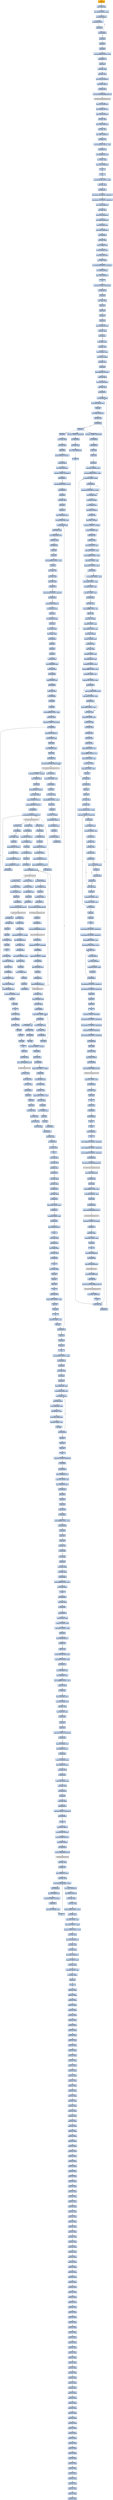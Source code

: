 digraph G {
node[shape=rectangle,style=filled,fillcolor=lightsteelblue,color=lightsteelblue]
bgcolor="transparent"
a0x0048e85cpushl_ebp[label="start\npushl %ebp",color="lightgrey",fillcolor="orange"];
a0x0048e85dmovl_esp_ebp[label="0x0048e85d\nmovl %esp, %ebp"];
a0x0048e85fmovl_0x2bUINT32_ecx[label="0x0048e85f\nmovl $0x2b<UINT32>, %ecx"];
a0x0048e864pushl_0x0UINT8[label="0x0048e864\npushl $0x0<UINT8>"];
a0x0048e866pushl_0x0UINT8[label="0x0048e866\npushl $0x0<UINT8>"];
a0x0048e868decl_ecx[label="0x0048e868\ndecl %ecx"];
a0x0048e869jne_0x0048e864[label="0x0048e869\njne 0x0048e864"];
a0x0048e86bpushl_ebx[label="0x0048e86b\npushl %ebx"];
a0x0048e86cpushl_esi[label="0x0048e86c\npushl %esi"];
a0x0048e86dpushl_edi[label="0x0048e86d\npushl %edi"];
a0x0048e86emovl_0x48d984UINT32_eax[label="0x0048e86e\nmovl $0x48d984<UINT32>, %eax"];
a0x0048e873call_0x00407778[label="0x0048e873\ncall 0x00407778"];
a0x00407778pushl_ebx[label="0x00407778\npushl %ebx"];
a0x00407779movl_eax_ebx[label="0x00407779\nmovl %eax, %ebx"];
a0x0040777bxorl_eax_eax[label="0x0040777b\nxorl %eax, %eax"];
a0x0040777dmovl_eax_0x004907b0[label="0x0040777d\nmovl %eax, 0x004907b0"];
a0x00407782pushl_0x0UINT8[label="0x00407782\npushl $0x0<UINT8>"];
a0x00407784call_0x004076b4[label="0x00407784\ncall 0x004076b4"];
a0x004076b4jmp_GetModuleHandleA_kernel32_dll[label="0x004076b4\njmp GetModuleHandleA@kernel32.dll"];
GetModuleHandleA_kernel32_dll[label="GetModuleHandleA@kernel32.dll",color="lightgrey",fillcolor="lightgrey"];
a0x00407789movl_eax_0x004957f8[label="0x00407789\nmovl %eax, 0x004957f8"];
a0x0040778emovl_0x004957f8_eax[label="0x0040778e\nmovl 0x004957f8, %eax"];
a0x00407793movl_eax_0x004907bc[label="0x00407793\nmovl %eax, 0x004907bc"];
a0x00407798xorl_eax_eax[label="0x00407798\nxorl %eax, %eax"];
a0x0040779amovl_eax_0x004907c0[label="0x0040779a\nmovl %eax, 0x004907c0"];
a0x0040779fxorl_eax_eax[label="0x0040779f\nxorl %eax, %eax"];
a0x004077a1movl_eax_0x004907c4[label="0x004077a1\nmovl %eax, 0x004907c4"];
a0x004077a6call_0x0040776c[label="0x004077a6\ncall 0x0040776c"];
a0x0040776cmovl_0x4907b8UINT32_eax[label="0x0040776c\nmovl $0x4907b8<UINT32>, %eax"];
a0x00407771call_0x00407078[label="0x00407771\ncall 0x00407078"];
a0x00407078movl_0x00490038_edx[label="0x00407078\nmovl 0x00490038, %edx"];
a0x0040707emovl_edx_eax_[label="0x0040707e\nmovl %edx, (%eax)"];
a0x00407080movl_eax_0x00490038[label="0x00407080\nmovl %eax, 0x00490038"];
a0x00407085ret[label="0x00407085\nret"];
a0x00407776ret[label="0x00407776\nret"];
a0x004077abmovl_0x4907b8UINT32_edx[label="0x004077ab\nmovl $0x4907b8<UINT32>, %edx"];
a0x004077b0movl_ebx_eax[label="0x004077b0\nmovl %ebx, %eax"];
a0x004077b2call_0x004051cc[label="0x004077b2\ncall 0x004051cc"];
a0x004051ccmovl_0x40126cUINT32_0x00493014[label="0x004051cc\nmovl $0x40126c<UINT32>, 0x00493014"];
a0x004051d6movl_0x40127cUINT32_0x00493018[label="0x004051d6\nmovl $0x40127c<UINT32>, 0x00493018"];
a0x004051e0movl_eax_0x004957d0[label="0x004051e0\nmovl %eax, 0x004957d0"];
a0x004051e5xorl_eax_eax[label="0x004051e5\nxorl %eax, %eax"];
a0x004051e7movl_eax_0x004957d4[label="0x004051e7\nmovl %eax, 0x004957d4"];
a0x004051ecmovl_edx_0x004957d8[label="0x004051ec\nmovl %edx, 0x004957d8"];
a0x004051f2movl_0x4edx__eax[label="0x004051f2\nmovl 0x4(%edx), %eax"];
a0x004051f5movl_eax_0x00493030[label="0x004051f5\nmovl %eax, 0x00493030"];
a0x004051facall_0x004050b8[label="0x004051fa\ncall 0x004050b8"];
a0x004050b8xorl_edx_edx[label="0x004050b8\nxorl %edx, %edx"];
a0x004050baleal__12ebp__eax[label="0x004050ba\nleal -12(%ebp), %eax"];
a0x004050bdmovl_fs_edx__ecx[label="0x004050bd\nmovl %fs:(%edx), %ecx"];
a0x004050c0movl_eax_fs_edx_[label="0x004050c0\nmovl %eax, %fs:(%edx)"];
a0x004050c3movl_ecx_eax_[label="0x004050c3\nmovl %ecx, (%eax)"];
a0x004050c5movl_0x405018UINT32_0x4eax_[label="0x004050c5\nmovl $0x405018<UINT32>, 0x4(%eax)"];
a0x004050ccmovl_ebp_0x8eax_[label="0x004050cc\nmovl %ebp, 0x8(%eax)"];
a0x004050cfmovl_eax_0x004957cc[label="0x004050cf\nmovl %eax, 0x004957cc"];
a0x004050d4ret[label="0x004050d4\nret"];
a0x004051ffmovb_0x0UINT8_0x00493038[label="0x004051ff\nmovb $0x0<UINT8>, 0x00493038"];
a0x00405206call_0x00405164[label="0x00405206\ncall 0x00405164"];
a0x00405164pushl_ebp[label="0x00405164\npushl %ebp"];
a0x00405165movl_esp_ebp[label="0x00405165\nmovl %esp, %ebp"];
a0x00405167pushl_ecx[label="0x00405167\npushl %ecx"];
a0x00405168pushl_ebx[label="0x00405168\npushl %ebx"];
a0x00405169pushl_esi[label="0x00405169\npushl %esi"];
a0x0040516apushl_edi[label="0x0040516a\npushl %edi"];
a0x0040516bmovl_0x004957d0_eax[label="0x0040516b\nmovl 0x004957d0, %eax"];
a0x00405170testl_eax_eax[label="0x00405170\ntestl %eax, %eax"];
a0x00405172je_0x004051c5[label="0x00405172\nje 0x004051c5"];
a0x00405174movl_eax__edi[label="0x00405174\nmovl (%eax), %edi"];
a0x00405176xorl_ebx_ebx[label="0x00405176\nxorl %ebx, %ebx"];
a0x00405178movl_0x4eax__eax[label="0x00405178\nmovl 0x4(%eax), %eax"];
a0x0040517bmovl_eax__4ebp_[label="0x0040517b\nmovl %eax, -4(%ebp)"];
a0x0040517exorl_eax_eax[label="0x0040517e\nxorl %eax, %eax"];
a0x00405180pushl_ebp[label="0x00405180\npushl %ebp"];
a0x00405181pushl_0x4051b1UINT32[label="0x00405181\npushl $0x4051b1<UINT32>"];
a0x00405186pushl_fs_eax_[label="0x00405186\npushl %fs:(%eax)"];
a0x00405189movl_esp_fs_eax_[label="0x00405189\nmovl %esp, %fs:(%eax)"];
a0x0040518ccmpl_ebx_edi[label="0x0040518c\ncmpl %ebx, %edi"];
a0x0040518ejle_0x004051a7[label="0x0040518e\njle 0x004051a7"];
a0x00405190movl__4ebp__eax[label="0x00405190\nmovl -4(%ebp), %eax"];
a0x00405193movl_eaxebx8__esi[label="0x00405193\nmovl (%eax,%ebx,8), %esi"];
a0x00405196incl_ebx[label="0x00405196\nincl %ebx"];
a0x00405197movl_ebx_0x004957d4[label="0x00405197\nmovl %ebx, 0x004957d4"];
a0x0040519dtestl_esi_esi[label="0x0040519d\ntestl %esi, %esi"];
a0x0040519fje_0x004051a3[label="0x0040519f\nje 0x004051a3"];
a0x004051a3cmpl_ebx_edi[label="0x004051a3\ncmpl %ebx, %edi"];
a0x004051a5jg_0x00405190[label="0x004051a5\njg 0x00405190"];
a0x004051a1call_esi[label="0x004051a1\ncall %esi"];
a0x0048e000subl_0x1UINT8_0x004935b8[label="0x0048e000\nsubl $0x1<UINT8>, 0x004935b8"];
a0x0048e007jae_0x0048e094[label="0x0048e007\njae 0x0048e094"];
a0x0048e00dcall_0x00402ccc[label="0x0048e00d\ncall 0x00402ccc"];
a0x00402cccpushl_ebx[label="0x00402ccc\npushl %ebx"];
a0x00402ccdpushl_esi[label="0x00402ccd\npushl %esi"];
a0x00402ccepushl_edi[label="0x00402cce\npushl %edi"];
a0x00402ccfmovl_0x37UINT32_esi[label="0x00402ccf\nmovl $0x37<UINT32>, %esi"];
a0x00402cd4movl_0x490060UINT32_ebx[label="0x00402cd4\nmovl $0x490060<UINT32>, %ebx"];
a0x00402cd9cmpl_0x0UINT8_ebx_[label="0x00402cd9\ncmpl $0x0<UINT8>, (%ebx)"];
a0x00402cdcjne_0x00402ce4[label="0x00402cdc\njne 0x00402ce4"];
a0x00402ce4leal__28ebx__eax[label="0x00402ce4\nleal -28(%ebx), %eax"];
a0x00402ce7movl_eax__8ebx_[label="0x00402ce7\nmovl %eax, -8(%ebx)"];
a0x00402cealeal__28ebx__eax[label="0x00402cea\nleal -28(%ebx), %eax"];
a0x00402cedmovl_eax__24ebx_[label="0x00402ced\nmovl %eax, -24(%ebx)"];
a0x00402cf0xorl_eax_eax[label="0x00402cf0\nxorl %eax, %eax"];
a0x00402cf2movl_eax__16ebx_[label="0x00402cf2\nmovl %eax, -16(%ebx)"];
a0x00402cf5movl_0x1UINT32__20ebx_[label="0x00402cf5\nmovl $0x1<UINT32>, -20(%ebx)"];
a0x00402cfcmovzwl__26ebx__eax[label="0x00402cfc\nmovzwl -26(%ebx), %eax"];
a0x00402d00addl_eax_eax[label="0x00402d00\naddl %eax, %eax"];
a0x00402d02addl_eax_eax[label="0x00402d02\naddl %eax, %eax"];
a0x00402d04leal_eaxeax2__eax[label="0x00402d04\nleal (%eax,%eax,2), %eax"];
a0x00402d07addl_0xefUINT32_eax[label="0x00402d07\naddl $0xef<UINT32>, %eax"];
a0x00402d0candl_0xffffff00UINT32_eax[label="0x00402d0c\nandl $0xffffff00<UINT32>, %eax"];
a0x00402d11addl_0x30UINT8_eax[label="0x00402d11\naddl $0x30<UINT8>, %eax"];
a0x00402d14cmpl_0xb30UINT32_eax[label="0x00402d14\ncmpl $0xb30<UINT32>, %eax"];
a0x00402d19jae_0x00402d20[label="0x00402d19\njae 0x00402d20"];
a0x00402d1bmovl_0xb30UINT32_eax[label="0x00402d1b\nmovl $0xb30<UINT32>, %eax"];
a0x00402d20addl_0x4d0UINT32_eax[label="0x00402d20\naddl $0x4d0<UINT32>, %eax"];
a0x00402d25shrl_0xdUINT8_eax[label="0x00402d25\nshrl $0xd<UINT8>, %eax"];
a0x00402d28cmpl_0x7UINT8_eax[label="0x00402d28\ncmpl $0x7<UINT8>, %eax"];
a0x00402d2bjbe_0x00402d32[label="0x00402d2b\njbe 0x00402d32"];
a0x00402d32movl_eax_ecx[label="0x00402d32\nmovl %eax, %ecx"];
a0x00402d34movb_0xffffffffUINT8_dl[label="0x00402d34\nmovb $0xffffffff<UINT8>, %dl"];
a0x00402d36shlb_cl_dl[label="0x00402d36\nshlb %cl, %dl"];
a0x00402d38movb_dl__27ebx_[label="0x00402d38\nmovb %dl, -27(%ebx)"];
a0x00402d3bshll_0xdUINT8_eax[label="0x00402d3b\nshll $0xd<UINT8>, %eax"];
a0x00402d3eaddw_0xb30UINT16_ax[label="0x00402d3e\naddw $0xb30<UINT16>, %ax"];
a0x00402d42movw_ax__4ebx_[label="0x00402d42\nmovw %ax, -4(%ebx)"];
a0x00402d46movzwl__26ebx__edi[label="0x00402d46\nmovzwl -26(%ebx), %edi"];
a0x00402d4amovzwl_di_eax[label="0x00402d4a\nmovzwl %di, %eax"];
a0x00402d4dmovl_eax_ecx[label="0x00402d4d\nmovl %eax, %ecx"];
a0x00402d4fshll_0x4UINT8_ecx[label="0x00402d4f\nshll $0x4<UINT8>, %ecx"];
a0x00402d52leal_ecxecx2__ecx[label="0x00402d52\nleal (%ecx,%ecx,2), %ecx"];
a0x00402d55addl_0xefUINT32_ecx[label="0x00402d55\naddl $0xef<UINT32>, %ecx"];
a0x00402d5bandl_0xffffff00UINT32_ecx[label="0x00402d5b\nandl $0xffffff00<UINT32>, %ecx"];
a0x00402d61addl_0x30UINT8_ecx[label="0x00402d61\naddl $0x30<UINT8>, %ecx"];
a0x00402d64cmpl_0x7330UINT32_ecx[label="0x00402d64\ncmpl $0x7330<UINT32>, %ecx"];
a0x00402d6ajae_0x00402d71[label="0x00402d6a\njae 0x00402d71"];
a0x00402d6cmovl_0x7330UINT32_ecx[label="0x00402d6c\nmovl $0x7330<UINT32>, %ecx"];
a0x00402d71cmpl_0xff30UINT32_ecx[label="0x00402d71\ncmpl $0xff30<UINT32>, %ecx"];
a0x00402d77jbe_0x00402d7e[label="0x00402d77\njbe 0x00402d7e"];
a0x00402d7emovl_ecx_eax[label="0x00402d7e\nmovl %ecx, %eax"];
a0x00402d80subl_0x20UINT8_eax[label="0x00402d80\nsubl $0x20<UINT8>, %eax"];
a0x00402d83movzwl_di_edx[label="0x00402d83\nmovzwl %di, %edx"];
a0x00402d86movl_edx_ecx[label="0x00402d86\nmovl %edx, %ecx"];
a0x00402d88xorl_edx_edx[label="0x00402d88\nxorl %edx, %edx"];
a0x00402d8adivl_ecx_eax[label="0x00402d8a\ndivl %ecx, %eax"];
a0x00402d8cimulw_di_ax[label="0x00402d8c\nimulw %di, %ax"];
a0x00402d8faddw_0xefUINT16_ax[label="0x00402d8f\naddw $0xef<UINT16>, %ax"];
a0x00402d93andw_0xffffff00UINT16_ax[label="0x00402d93\nandw $0xffffff00<UINT16>, %ax"];
a0x00402d97addw_0x30UINT8_ax[label="0x00402d97\naddw $0x30<UINT8>, %ax"];
a0x00402d9bmovw_ax__2ebx_[label="0x00402d9b\nmovw %ax, -2(%ebx)"];
a0x00402d9faddl_0x20UINT8_ebx[label="0x00402d9f\naddl $0x20<UINT8>, %ebx"];
a0x00402da2decl_esi[label="0x00402da2\ndecl %esi"];
a0x00402da3jne_0x00402cd9[label="0x00402da3\njne 0x00402cd9"];
a0x00402cdemovl_0x401590UINT32_ebx_[label="0x00402cde\nmovl $0x401590<UINT32>, (%ebx)"];
a0x00402d79movl_0xff30UINT32_ecx[label="0x00402d79\nmovl $0xff30<UINT32>, %ecx"];
a0x00402da9call_0x00402c88[label="0x00402da9\ncall 0x00402c88"];
a0x00402c88pushl_esi[label="0x00402c88\npushl %esi"];
a0x00402c89pushl_edi[label="0x00402c89\npushl %edi"];
a0x00402c8axorl_eax_eax[label="0x00402c8a\nxorl %eax, %eax"];
a0x00402c8cxorl_esi_esi[label="0x00402c8c\nxorl %esi, %esi"];
a0x00402c8emovl_0x490046UINT32_edx[label="0x00402c8e\nmovl $0x490046<UINT32>, %edx"];
a0x00402c93cmpb_0x0UINT8_0x00493706[label="0x00402c93\ncmpb $0x0<UINT8>, 0x00493706"];
a0x00402c9aje_0x00402ca1[label="0x00402c9a\nje 0x00402ca1"];
a0x00402ca1movzwl_edx__edi[label="0x00402ca1\nmovzwl (%edx), %edi"];
a0x00402ca4shrl_0x3UINT8_edi[label="0x00402ca4\nshrl $0x3<UINT8>, %edi"];
a0x00402ca7movl_esi_ecx[label="0x00402ca7\nmovl %esi, %ecx"];
a0x00402ca9addl_ecx_ecx[label="0x00402ca9\naddl %ecx, %ecx"];
a0x00402cabaddl_ecx_ecx[label="0x00402cab\naddl %ecx, %ecx"];
a0x00402cadcmpl_eax_edi[label="0x00402cad\ncmpl %eax, %edi"];
a0x00402cafjbe_0x00402cbc[label="0x00402caf\njbe 0x00402cbc"];
a0x00402cb1movb_cl_0x4935c0eax_[label="0x00402cb1\nmovb %cl, 0x4935c0(%eax)"];
a0x00402cb7incl_eax[label="0x00402cb7\nincl %eax"];
a0x00402cb8cmpl_eax_edi[label="0x00402cb8\ncmpl %eax, %edi"];
a0x00402cbaja_0x00402cb1[label="0x00402cba\nja 0x00402cb1"];
a0x00402cbcmovl_edi_eax[label="0x00402cbc\nmovl %edi, %eax"];
a0x00402cbeincl_esi[label="0x00402cbe\nincl %esi"];
a0x00402cbfaddl_0x20UINT8_edx[label="0x00402cbf\naddl $0x20<UINT8>, %edx"];
a0x00402cc2cmpl_0x37UINT8_esi[label="0x00402cc2\ncmpl $0x37<UINT8>, %esi"];
a0x00402cc5jne_0x00402c93[label="0x00402cc5\njne 0x00402c93"];
a0x00402cc7popl_edi[label="0x00402cc7\npopl %edi"];
a0x00402cc8popl_esi[label="0x00402cc8\npopl %esi"];
a0x00402cc9ret[label="0x00402cc9\nret"];
a0x00402daemovl_0x493708UINT32_0x00493708[label="0x00402dae\nmovl $0x493708<UINT32>, 0x00493708"];
a0x00402db8movl_0x493708UINT32_0x0049370c[label="0x00402db8\nmovl $0x493708<UINT32>, 0x0049370c"];
a0x00402dc2movl_0x400UINT32_esi[label="0x00402dc2\nmovl $0x400<UINT32>, %esi"];
a0x00402dc7movl_0x4937a8UINT32_edx[label="0x00402dc7\nmovl $0x4937a8<UINT32>, %edx"];
a0x00402dccmovl_edx_eax[label="0x00402dcc\nmovl %edx, %eax"];
a0x00402dcemovl_eax_eax_[label="0x00402dce\nmovl %eax, (%eax)"];
a0x00402dd0movl_eax_0x4eax_[label="0x00402dd0\nmovl %eax, 0x4(%eax)"];
a0x00402dd3addl_0x8UINT8_edx[label="0x00402dd3\naddl $0x8<UINT8>, %edx"];
a0x00402dd6decl_esi[label="0x00402dd6\ndecl %esi"];
a0x00402dd7jne_0x00402dcc[label="0x00402dd7\njne 0x00402dcc"];
a0x00402dd9movl_0x4957acUINT32_0x004957ac[label="0x00402dd9\nmovl $0x4957ac<UINT32>, 0x004957ac"];
a0x00402de3movl_0x4957acUINT32_0x004957b0[label="0x00402de3\nmovl $0x4957ac<UINT32>, 0x004957b0"];
a0x00402dedpopl_edi[label="0x00402ded\npopl %edi"];
a0x00402deepopl_esi[label="0x00402dee\npopl %esi"];
a0x00402defpopl_ebx[label="0x00402def\npopl %ebx"];
a0x00402df0ret[label="0x00402df0\nret"];
a0x0048e012movb_0x2UINT8_0x0049000c[label="0x0048e012\nmovb $0x2<UINT8>, 0x0049000c"];
a0x0048e019movl_0x40126cUINT32_0x00493014[label="0x0048e019\nmovl $0x40126c<UINT32>, 0x00493014"];
a0x0048e023movl_0x40127cUINT32_0x00493018[label="0x0048e023\nmovl $0x40127c<UINT32>, 0x00493018"];
a0x0048e02dmovb_0x2UINT8_0x0049304e[label="0x0048e02d\nmovb $0x2<UINT8>, 0x0049304e"];
a0x0048e034movl_0x4063e4UINT32_0x00493000[label="0x0048e034\nmovl $0x4063e4<UINT32>, 0x00493000"];
a0x0048e03ecall_0x00404408[label="0x0048e03e\ncall 0x00404408"];
a0x00404408pushl_ebx[label="0x00404408\npushl %ebx"];
a0x00404409xorl_ebx_ebx[label="0x00404409\nxorl %ebx, %ebx"];
a0x0040440bpushl_0x0UINT8[label="0x0040440b\npushl $0x0<UINT8>"];
a0x0040440dcall_0x00404400[label="0x0040440d\ncall 0x00404400"];
a0x00404400jmp_GetKeyboardType_user32_dll[label="0x00404400\njmp GetKeyboardType@user32.dll"];
GetKeyboardType_user32_dll[label="GetKeyboardType@user32.dll",color="lightgrey",fillcolor="lightgrey"];
a0x00404412cmpl_0x7UINT8_eax[label="0x00404412\ncmpl $0x7<UINT8>, %eax"];
a0x00404415jne_0x00404433[label="0x00404415\njne 0x00404433"];
a0x00404433movl_ebx_eax[label="0x00404433\nmovl %ebx, %eax"];
a0x00404435popl_ebx[label="0x00404435\npopl %ebx"];
a0x00404436ret[label="0x00404436\nret"];
a0x0048e043testb_al_al[label="0x0048e043\ntestb %al, %al"];
a0x0048e045je_0x0048e04c[label="0x0048e045\nje 0x0048e04c"];
a0x0048e04ccall_0x004044fc[label="0x0048e04c\ncall 0x004044fc"];
a0x004044fcfninit_[label="0x004044fc\nfninit "];
a0x004044fefwait_[label="0x004044fe\nfwait "];
a0x004044fffldcw_0x00490024[label="0x004044ff\nfldcw 0x00490024"];
a0x00404505ret[label="0x00404505\nret"];
a0x0048e051movw_0xffffd7b0UINT16_0x00493054[label="0x0048e051\nmovw $0xffffd7b0<UINT16>, 0x00493054"];
a0x0048e05amovw_0xffffd7b0UINT16_0x00493220[label="0x0048e05a\nmovw $0xffffd7b0<UINT16>, 0x00493220"];
a0x0048e063movw_0xffffd7b0UINT16_0x004933ec[label="0x0048e063\nmovw $0xffffd7b0<UINT16>, 0x004933ec"];
a0x0048e06ccall_0x004012dc[label="0x0048e06c\ncall 0x004012dc"];
a0x004012dcjmp_GetCommandLineA_kernel32_dll[label="0x004012dc\njmp GetCommandLineA@kernel32.dll"];
GetCommandLineA_kernel32_dll[label="GetCommandLineA@kernel32.dll",color="lightgrey",fillcolor="lightgrey"];
a0x0048e071movl_eax_0x00493040[label="0x0048e071\nmovl %eax, 0x00493040"];
a0x0048e076call_0x004013ac[label="0x0048e076\ncall 0x004013ac"];
a0x004013acpushl_ebx[label="0x004013ac\npushl %ebx"];
a0x004013adaddl_0xffffffbcUINT8_esp[label="0x004013ad\naddl $0xffffffbc<UINT8>, %esp"];
a0x004013b0movl_0xaUINT32_ebx[label="0x004013b0\nmovl $0xa<UINT32>, %ebx"];
a0x004013b5pushl_esp[label="0x004013b5\npushl %esp"];
a0x004013b6call_0x0040130c[label="0x004013b6\ncall 0x0040130c"];
a0x0040130cjmp_GetStartupInfoA_kernel32_dll[label="0x0040130c\njmp GetStartupInfoA@kernel32.dll"];
GetStartupInfoA_kernel32_dll[label="GetStartupInfoA@kernel32.dll",color="lightgrey",fillcolor="lightgrey"];
a0x004013bbtestb_0x1UINT8_0x2cesp_[label="0x004013bb\ntestb $0x1<UINT8>, 0x2c(%esp)"];
a0x004013c0je_0x004013c7[label="0x004013c0\nje 0x004013c7"];
a0x004013c7movl_ebx_eax[label="0x004013c7\nmovl %ebx, %eax"];
a0x004013c9addl_0x44UINT8_esp[label="0x004013c9\naddl $0x44<UINT8>, %esp"];
a0x004013ccpopl_ebx[label="0x004013cc\npopl %ebx"];
a0x004013cdret[label="0x004013cd\nret"];
a0x0048e07bmovl_eax_0x0049303c[label="0x0048e07b\nmovl %eax, 0x0049303c"];
a0x0048e080call_0x0040764c[label="0x0048e080\ncall 0x0040764c"];
a0x0040764cjmp_GetACP_kernel32_dll[label="0x0040764c\njmp GetACP@kernel32.dll"];
GetACP_kernel32_dll[label="GetACP@kernel32.dll",color="lightgrey",fillcolor="lightgrey"];
a0x0048e085movl_eax_0x004935bc[label="0x0048e085\nmovl %eax, 0x004935bc"];
a0x0048e08acall_0x00401394[label="0x0048e08a\ncall 0x00401394"];
a0x00401394jmp_GetCurrentThreadId_kernel32_dll[label="0x00401394\njmp GetCurrentThreadId@kernel32.dll"];
GetCurrentThreadId_kernel32_dll[label="GetCurrentThreadId@kernel32.dll",color="lightgrey",fillcolor="lightgrey"];
a0x0048e08fmovl_eax_0x00493034[label="0x0048e08f\nmovl %eax, 0x00493034"];
a0x0048e094ret[label="0x0048e094\nret"];
a0x0048e098subl_0x1UINT8_0x00495800[label="0x0048e098\nsubl $0x1<UINT8>, 0x00495800"];
a0x0048e09fjae_0x0048e0a8[label="0x0048e09f\njae 0x0048e0a8"];
a0x0048e0a1xorl_eax_eax[label="0x0048e0a1\nxorl %eax, %eax"];
a0x0048e0a3movl_eax_0x00495804[label="0x0048e0a3\nmovl %eax, 0x00495804"];
a0x0048e0a8ret[label="0x0048e0a8\nret"];
a0x0048e0acpushl_ebp[label="0x0048e0ac\npushl %ebp"];
a0x0048e0admovl_esp_ebp[label="0x0048e0ad\nmovl %esp, %ebp"];
a0x0048e0afxorl_eax_eax[label="0x0048e0af\nxorl %eax, %eax"];
a0x0048e0b1pushl_ebp[label="0x0048e0b1\npushl %ebp"];
a0x0048e0b2pushl_0x48e11eUINT32[label="0x0048e0b2\npushl $0x48e11e<UINT32>"];
a0x0048e0b7pushl_fs_eax_[label="0x0048e0b7\npushl %fs:(%eax)"];
a0x0048e0bamovl_esp_fs_eax_[label="0x0048e0ba\nmovl %esp, %fs:(%eax)"];
a0x0048e0bdsubl_0x1UINT8_0x00495918[label="0x0048e0bd\nsubl $0x1<UINT8>, 0x00495918"];
a0x0048e0c4jae_0x0048e110[label="0x0048e0c4\njae 0x0048e110"];
a0x0048e0c6movl_0x40fa38UINT32_eax[label="0x0048e0c6\nmovl $0x40fa38<UINT32>, %eax"];
a0x0048e0cbcall_0x0040520c[label="0x0048e0cb\ncall 0x0040520c"];
a0x0040520cpushl_ebx[label="0x0040520c\npushl %ebx"];
a0x0040520dxorl_ebx_ebx[label="0x0040520d\nxorl %ebx, %ebx"];
a0x0040520fpushl_edi[label="0x0040520f\npushl %edi"];
a0x00405210pushl_esi[label="0x00405210\npushl %esi"];
a0x00405211movl_eaxebx__edi[label="0x00405211\nmovl (%eax,%ebx), %edi"];
a0x00405214leal_0x4eaxebx__esi[label="0x00405214\nleal 0x4(%eax,%ebx), %esi"];
a0x00405218movl_0x4esi__eax[label="0x00405218\nmovl 0x4(%esi), %eax"];
a0x0040521bmovl_esi__edx[label="0x0040521b\nmovl (%esi), %edx"];
a0x0040521dmovl_eaxebx__eax[label="0x0040521d\nmovl (%eax,%ebx), %eax"];
a0x00405220addl_ebx_edx[label="0x00405220\naddl %ebx, %edx"];
a0x00405222call_0x004075f4[label="0x00405222\ncall 0x004075f4"];
a0x004075f4pushl_ebx[label="0x004075f4\npushl %ebx"];
a0x004075f5pushl_esi[label="0x004075f5\npushl %esi"];
a0x004075f6addl_0xfffff004UINT32_esp[label="0x004075f6\naddl $0xfffff004<UINT32>, %esp"];
a0x004075fcpushl_eax[label="0x004075fc\npushl %eax"];
a0x004075fdmovl_edx_esi[label="0x004075fd\nmovl %edx, %esi"];
a0x004075ffmovl_eax_ebx[label="0x004075ff\nmovl %eax, %ebx"];
a0x00407601testl_ebx_ebx[label="0x00407601\ntestl %ebx, %ebx"];
a0x00407603je_0x00407642[label="0x00407603\nje 0x00407642"];
a0x00407605cmpl_0x10000UINT32_0x4ebx_[label="0x00407605\ncmpl $0x10000<UINT32>, 0x4(%ebx)"];
a0x0040760cjnl_0x00407638[label="0x0040760c\njnl 0x00407638"];
a0x0040760epushl_0x1000UINT32[label="0x0040760e\npushl $0x1000<UINT32>"];
a0x00407613leal_0x4esp__eax[label="0x00407613\nleal 0x4(%esp), %eax"];
a0x00407617pushl_eax[label="0x00407617\npushl %eax"];
a0x00407618movl_0x4ebx__eax[label="0x00407618\nmovl 0x4(%ebx), %eax"];
a0x0040761bpushl_eax[label="0x0040761b\npushl %eax"];
a0x0040761cmovl_ebx__eax[label="0x0040761c\nmovl (%ebx), %eax"];
a0x0040761emovl_eax__eax[label="0x0040761e\nmovl (%eax), %eax"];
a0x00407620call_0x00406afc[label="0x00407620\ncall 0x00406afc"];
a0x00406afcpushl_ebx[label="0x00406afc\npushl %ebx"];
a0x00406afdpushl_esi[label="0x00406afd\npushl %esi"];
a0x00406afepushl_edi[label="0x00406afe\npushl %edi"];
a0x00406affmovl_eax_esi[label="0x00406aff\nmovl %eax, %esi"];
a0x00406b01movl_0x00490038_ebx[label="0x00406b01\nmovl 0x00490038, %ebx"];
a0x00406b07testl_ebx_ebx[label="0x00406b07\ntestl %ebx, %ebx"];
a0x00406b09je_0x00406b2b[label="0x00406b09\nje 0x00406b2b"];
a0x00406b0bcmpl_0x4ebx__esi[label="0x00406b0b\ncmpl 0x4(%ebx), %esi"];
a0x00406b0eje_0x00406b1a[label="0x00406b0e\nje 0x00406b1a"];
a0x00406b1amovl_ebx_eax[label="0x00406b1a\nmovl %ebx, %eax"];
a0x00406b1ccall_0x00406ab4[label="0x00406b1c\ncall 0x00406ab4"];
a0x00406ab4pushl_ebx[label="0x00406ab4\npushl %ebx"];
a0x00406ab5pushl_esi[label="0x00406ab5\npushl %esi"];
a0x00406ab6addl_0xfffffef8UINT32_esp[label="0x00406ab6\naddl $0xfffffef8<UINT32>, %esp"];
a0x00406abcmovl_eax_ebx[label="0x00406abc\nmovl %eax, %ebx"];
a0x00406abecmpl_0x0UINT8_0x10ebx_[label="0x00406abe\ncmpl $0x0<UINT8>, 0x10(%ebx)"];
a0x00406ac2jne_0x00406aef[label="0x00406ac2\njne 0x00406aef"];
a0x00406ac4pushl_0x105UINT32[label="0x00406ac4\npushl $0x105<UINT32>"];
a0x00406ac9leal_0x4esp__eax[label="0x00406ac9\nleal 0x4(%esp), %eax"];
a0x00406acdpushl_eax[label="0x00406acd\npushl %eax"];
a0x00406acemovl_0x4ebx__eax[label="0x00406ace\nmovl 0x4(%ebx), %eax"];
a0x00406ad1pushl_eax[label="0x00406ad1\npushl %eax"];
a0x00406ad2call_0x004012f4[label="0x00406ad2\ncall 0x004012f4"];
a0x004012f4jmp_GetModuleFileNameA_kernel32_dll[label="0x004012f4\njmp GetModuleFileNameA@kernel32.dll"];
GetModuleFileNameA_kernel32_dll[label="GetModuleFileNameA@kernel32.dll",color="lightgrey",fillcolor="lightgrey"];
a0x00406ad7movl_esp_eax[label="0x00406ad7\nmovl %esp, %eax"];
a0x00406ad9movb_0x1UINT8_dl[label="0x00406ad9\nmovb $0x1<UINT8>, %dl"];
a0x00406adbcall_0x00406d18[label="0x00406adb\ncall 0x00406d18"];
a0x00406d18pushl_ebp[label="0x00406d18\npushl %ebp"];
a0x00406d19movl_esp_ebp[label="0x00406d19\nmovl %esp, %ebp"];
a0x00406d1baddl_0xfffffee0UINT32_esp[label="0x00406d1b\naddl $0xfffffee0<UINT32>, %esp"];
a0x00406d21pushl_ebx[label="0x00406d21\npushl %ebx"];
a0x00406d22pushl_esi[label="0x00406d22\npushl %esi"];
a0x00406d23movl_eax__4ebp_[label="0x00406d23\nmovl %eax, -4(%ebp)"];
a0x00406d26pushl_0x105UINT32[label="0x00406d26\npushl $0x105<UINT32>"];
a0x00406d2bleal__285ebp__eax[label="0x00406d2b\nleal -285(%ebp), %eax"];
a0x00406d31pushl_eax[label="0x00406d31\npushl %eax"];
a0x00406d32pushl_0x0UINT8[label="0x00406d32\npushl $0x0<UINT8>"];
a0x00406d34call_0x004012f4[label="0x00406d34\ncall 0x004012f4"];
a0x00406d39movb_0x0UINT8__18ebp_[label="0x00406d39\nmovb $0x0<UINT8>, -18(%ebp)"];
a0x00406d3dleal__8ebp__eax[label="0x00406d3d\nleal -8(%ebp), %eax"];
a0x00406d40pushl_eax[label="0x00406d40\npushl %eax"];
a0x00406d41pushl_0xf0019UINT32[label="0x00406d41\npushl $0xf0019<UINT32>"];
a0x00406d46pushl_0x0UINT8[label="0x00406d46\npushl $0x0<UINT8>"];
a0x00406d48pushl_0x406f48UINT32[label="0x00406d48\npushl $0x406f48<UINT32>"];
a0x00406d4dpushl_0x80000001UINT32[label="0x00406d4d\npushl $0x80000001<UINT32>"];
a0x00406d52call_0x0040134c[label="0x00406d52\ncall 0x0040134c"];
a0x0040134cjmp_RegOpenKeyExA_advapi32_dll[label="0x0040134c\njmp RegOpenKeyExA@advapi32.dll"];
RegOpenKeyExA_advapi32_dll[label="RegOpenKeyExA@advapi32.dll",color="lightgrey",fillcolor="lightgrey"];
a0x00406d57testl_eax_eax[label="0x00406d57\ntestl %eax, %eax"];
a0x00406d59je_0x00406d9b[label="0x00406d59\nje 0x00406d9b"];
a0x00406d5bleal__8ebp__eax[label="0x00406d5b\nleal -8(%ebp), %eax"];
a0x00406d5epushl_eax[label="0x00406d5e\npushl %eax"];
a0x00406d5fpushl_0xf0019UINT32[label="0x00406d5f\npushl $0xf0019<UINT32>"];
a0x00406d64pushl_0x0UINT8[label="0x00406d64\npushl $0x0<UINT8>"];
a0x00406d66pushl_0x406f48UINT32[label="0x00406d66\npushl $0x406f48<UINT32>"];
a0x00406d6bpushl_0x80000002UINT32[label="0x00406d6b\npushl $0x80000002<UINT32>"];
a0x00406d70call_0x0040134c[label="0x00406d70\ncall 0x0040134c"];
a0x00406d75testl_eax_eax[label="0x00406d75\ntestl %eax, %eax"];
a0x00406d77je_0x00406d9b[label="0x00406d77\nje 0x00406d9b"];
a0x00406d79leal__8ebp__eax[label="0x00406d79\nleal -8(%ebp), %eax"];
a0x00406d7cpushl_eax[label="0x00406d7c\npushl %eax"];
a0x00406d7dpushl_0xf0019UINT32[label="0x00406d7d\npushl $0xf0019<UINT32>"];
a0x00406d82pushl_0x0UINT8[label="0x00406d82\npushl $0x0<UINT8>"];
a0x00406d84pushl_0x406f64UINT32[label="0x00406d84\npushl $0x406f64<UINT32>"];
a0x00406d89pushl_0x80000001UINT32[label="0x00406d89\npushl $0x80000001<UINT32>"];
a0x00406d8ecall_0x0040134c[label="0x00406d8e\ncall 0x0040134c"];
a0x00406d93testl_eax_eax[label="0x00406d93\ntestl %eax, %eax"];
a0x00406d95jne_0x00406e24[label="0x00406d95\njne 0x00406e24"];
a0x00406e24pushl_0x105UINT32[label="0x00406e24\npushl $0x105<UINT32>"];
a0x00406e29movl__4ebp__eax[label="0x00406e29\nmovl -4(%ebp), %eax"];
a0x00406e2cpushl_eax[label="0x00406e2c\npushl %eax"];
a0x00406e2dleal__285ebp__eax[label="0x00406e2d\nleal -285(%ebp), %eax"];
a0x00406e33pushl_eax[label="0x00406e33\npushl %eax"];
a0x00406e34call_0x0040132c[label="0x00406e34\ncall 0x0040132c"];
a0x0040132cjmp_lstrcpynA_kernel32_dll[label="0x0040132c\njmp lstrcpynA@kernel32.dll"];
lstrcpynA_kernel32_dll[label="lstrcpynA@kernel32.dll",color="lightgrey",fillcolor="lightgrey"];
a0x00406e39pushl_0x5UINT8[label="0x00406e39\npushl $0x5<UINT8>"];
a0x00406e3bleal__13ebp__eax[label="0x00406e3b\nleal -13(%ebp), %eax"];
a0x00406e3epushl_eax[label="0x00406e3e\npushl %eax"];
a0x00406e3fpushl_0x3UINT8[label="0x00406e3f\npushl $0x3<UINT8>"];
a0x00406e41call_0x00401314[label="0x00406e41\ncall 0x00401314"];
a0x00401314jmp_GetThreadLocale_kernel32_dll[label="0x00401314\njmp GetThreadLocale@kernel32.dll"];
GetThreadLocale_kernel32_dll[label="GetThreadLocale@kernel32.dll",color="lightgrey",fillcolor="lightgrey"];
a0x00406e46pushl_eax[label="0x00406e46\npushl %eax"];
a0x00406e47call_0x004012ec[label="0x00406e47\ncall 0x004012ec"];
a0x004012ecjmp_GetLocaleInfoA_kernel32_dll[label="0x004012ec\njmp GetLocaleInfoA@kernel32.dll"];
GetLocaleInfoA_kernel32_dll[label="GetLocaleInfoA@kernel32.dll",color="lightgrey",fillcolor="lightgrey"];
a0x00406e4cxorl_esi_esi[label="0x00406e4c\nxorl %esi, %esi"];
a0x00406e4ecmpb_0x0UINT8__285ebp_[label="0x00406e4e\ncmpb $0x0<UINT8>, -285(%ebp)"];
a0x00406e55je_0x00406f3e[label="0x00406e55\nje 0x00406f3e"];
a0x00406e5bcmpb_0x0UINT8__13ebp_[label="0x00406e5b\ncmpb $0x0<UINT8>, -13(%ebp)"];
a0x00406e5fjne_0x00406e6b[label="0x00406e5f\njne 0x00406e6b"];
a0x00406e6bleal__285ebp__eax[label="0x00406e6b\nleal -285(%ebp), %eax"];
a0x00406e71pushl_eax[label="0x00406e71\npushl %eax"];
a0x00406e72call_0x00401334[label="0x00406e72\ncall 0x00401334"];
a0x00401334jmp_lstrlenA_kernel32_dll[label="0x00401334\njmp lstrlenA@kernel32.dll"];
lstrlenA_kernel32_dll[label="lstrlenA@kernel32.dll",color="lightgrey",fillcolor="lightgrey"];
a0x00406e77movl_eax_ebx[label="0x00406e77\nmovl %eax, %ebx"];
a0x00406e79leal__285ebp__eax[label="0x00406e79\nleal -285(%ebp), %eax"];
a0x00406e7faddl_eax_ebx[label="0x00406e7f\naddl %eax, %ebx"];
a0x00406e81jmp_0x00406e84[label="0x00406e81\njmp 0x00406e84"];
a0x00406e84cmpb_0x2eUINT8_ebx_[label="0x00406e84\ncmpb $0x2e<UINT8>, (%ebx)"];
a0x00406e87je_0x00406e93[label="0x00406e87\nje 0x00406e93"];
a0x00406e89leal__285ebp__eax[label="0x00406e89\nleal -285(%ebp), %eax"];
a0x00406e8fcmpl_eax_ebx[label="0x00406e8f\ncmpl %eax, %ebx"];
a0x00406e91jne_0x00406e83[label="0x00406e91\njne 0x00406e83"];
a0x00406e83decl_ebx[label="0x00406e83\ndecl %ebx"];
a0x00406e93leal__285ebp__eax[label="0x00406e93\nleal -285(%ebp), %eax"];
a0x00406e99cmpl_eax_ebx[label="0x00406e99\ncmpl %eax, %ebx"];
a0x00406e9bje_0x00406f3e[label="0x00406e9b\nje 0x00406f3e"];
a0x00406ea1incl_ebx[label="0x00406ea1\nincl %ebx"];
a0x00406ea2cmpb_0x0UINT8__18ebp_[label="0x00406ea2\ncmpb $0x0<UINT8>, -18(%ebp)"];
a0x00406ea6je_0x00406ed0[label="0x00406ea6\nje 0x00406ed0"];
a0x00406ed0testl_esi_esi[label="0x00406ed0\ntestl %esi, %esi"];
a0x00406ed2jne_0x00406f3e[label="0x00406ed2\njne 0x00406f3e"];
a0x00406ed4cmpb_0x0UINT8__13ebp_[label="0x00406ed4\ncmpb $0x0<UINT8>, -13(%ebp)"];
a0x00406ed8je_0x00406f3e[label="0x00406ed8\nje 0x00406f3e"];
a0x00406edaleal__285ebp__eax[label="0x00406eda\nleal -285(%ebp), %eax"];
a0x00406ee0movl_ebx_edx[label="0x00406ee0\nmovl %ebx, %edx"];
a0x00406ee2subl_eax_edx[label="0x00406ee2\nsubl %eax, %edx"];
a0x00406ee4movl_0x105UINT32_eax[label="0x00406ee4\nmovl $0x105<UINT32>, %eax"];
a0x00406ee9subl_edx_eax[label="0x00406ee9\nsubl %edx, %eax"];
a0x00406eebpushl_eax[label="0x00406eeb\npushl %eax"];
a0x00406eecleal__13ebp__eax[label="0x00406eec\nleal -13(%ebp), %eax"];
a0x00406eefpushl_eax[label="0x00406eef\npushl %eax"];
a0x00406ef0pushl_ebx[label="0x00406ef0\npushl %ebx"];
a0x00406ef1call_0x0040132c[label="0x00406ef1\ncall 0x0040132c"];
a0x00406ef6pushl_0x2UINT8[label="0x00406ef6\npushl $0x2<UINT8>"];
a0x00406ef8pushl_0x0UINT8[label="0x00406ef8\npushl $0x0<UINT8>"];
a0x00406efaleal__285ebp__eax[label="0x00406efa\nleal -285(%ebp), %eax"];
a0x00406f00pushl_eax[label="0x00406f00\npushl %eax"];
a0x00406f01call_0x0040131c[label="0x00406f01\ncall 0x0040131c"];
a0x0040131cjmp_LoadLibraryExA_kernel32_dll[label="0x0040131c\njmp LoadLibraryExA@kernel32.dll"];
LoadLibraryExA_kernel32_dll[label="LoadLibraryExA@kernel32.dll",color="lightgrey",fillcolor="lightgrey"];
a0x00406f06movl_eax_esi[label="0x00406f06\nmovl %eax, %esi"];
a0x00406f08testl_esi_esi[label="0x00406f08\ntestl %esi, %esi"];
a0x00406f0ajne_0x00406f3e[label="0x00406f0a\njne 0x00406f3e"];
a0x00406f0cmovb_0x0UINT8__11ebp_[label="0x00406f0c\nmovb $0x0<UINT8>, -11(%ebp)"];
a0x00406f10leal__285ebp__eax[label="0x00406f10\nleal -285(%ebp), %eax"];
a0x00406f16movl_ebx_edx[label="0x00406f16\nmovl %ebx, %edx"];
a0x00406f18subl_eax_edx[label="0x00406f18\nsubl %eax, %edx"];
a0x00406f1amovl_0x105UINT32_eax[label="0x00406f1a\nmovl $0x105<UINT32>, %eax"];
a0x00406f1fsubl_edx_eax[label="0x00406f1f\nsubl %edx, %eax"];
a0x00406f21pushl_eax[label="0x00406f21\npushl %eax"];
a0x00406f22leal__13ebp__eax[label="0x00406f22\nleal -13(%ebp), %eax"];
a0x00406f25pushl_eax[label="0x00406f25\npushl %eax"];
a0x00406f26pushl_ebx[label="0x00406f26\npushl %ebx"];
a0x00406f27call_0x0040132c[label="0x00406f27\ncall 0x0040132c"];
a0x00406f2cpushl_0x2UINT8[label="0x00406f2c\npushl $0x2<UINT8>"];
a0x00406f2epushl_0x0UINT8[label="0x00406f2e\npushl $0x0<UINT8>"];
a0x00406f30leal__285ebp__eax[label="0x00406f30\nleal -285(%ebp), %eax"];
a0x00406f36pushl_eax[label="0x00406f36\npushl %eax"];
a0x00406f37call_0x0040131c[label="0x00406f37\ncall 0x0040131c"];
a0x00406f3cmovl_eax_esi[label="0x00406f3c\nmovl %eax, %esi"];
a0x00406f3emovl_esi_eax[label="0x00406f3e\nmovl %esi, %eax"];
a0x00406f40popl_esi[label="0x00406f40\npopl %esi"];
a0x00406f41popl_ebx[label="0x00406f41\npopl %ebx"];
a0x00406f42movl_ebp_esp[label="0x00406f42\nmovl %ebp, %esp"];
a0x00406f44popl_ebp[label="0x00406f44\npopl %ebp"];
a0x00406f45ret[label="0x00406f45\nret"];
a0x00406ae0movl_eax_esi[label="0x00406ae0\nmovl %eax, %esi"];
a0x00406ae2movl_esi_0x10ebx_[label="0x00406ae2\nmovl %esi, 0x10(%ebx)"];
a0x00406ae5testl_esi_esi[label="0x00406ae5\ntestl %esi, %esi"];
a0x00406ae7jne_0x00406aef[label="0x00406ae7\njne 0x00406aef"];
a0x00406ae9movl_0x4ebx__eax[label="0x00406ae9\nmovl 0x4(%ebx), %eax"];
a0x00406aecmovl_eax_0x10ebx_[label="0x00406aec\nmovl %eax, 0x10(%ebx)"];
a0x00406aefmovl_0x10ebx__eax[label="0x00406aef\nmovl 0x10(%ebx), %eax"];
a0x00406af2addl_0x108UINT32_esp[label="0x00406af2\naddl $0x108<UINT32>, %esp"];
a0x00406af8popl_esi[label="0x00406af8\npopl %esi"];
a0x00406af9popl_ebx[label="0x00406af9\npopl %ebx"];
a0x00406afaret[label="0x00406afa\nret"];
a0x00406b21movl_eax_edi[label="0x00406b21\nmovl %eax, %edi"];
a0x00406b23jmp_0x00406b2d[label="0x00406b23\njmp 0x00406b2d"];
a0x00406b2dmovl_edi_eax[label="0x00406b2d\nmovl %edi, %eax"];
a0x00406b2fpopl_edi[label="0x00406b2f\npopl %edi"];
a0x00406b30popl_esi[label="0x00406b30\npopl %esi"];
a0x00406b31popl_ebx[label="0x00406b31\npopl %ebx"];
a0x00406b32ret[label="0x00406b32\nret"];
a0x00407625pushl_eax[label="0x00407625\npushl %eax"];
a0x00407626call_0x00401324[label="0x00407626\ncall 0x00401324"];
a0x00401324jmp_LoadStringA_user32_dll[label="0x00401324\njmp LoadStringA@user32.dll"];
LoadStringA_user32_dll[label="LoadStringA@user32.dll",color="lightgrey",fillcolor="lightgrey"];
a0x0040762bmovl_eax_ecx[label="0x0040762b\nmovl %eax, %ecx"];
a0x0040762dmovl_esp_edx[label="0x0040762d\nmovl %esp, %edx"];
a0x0040762fmovl_esi_eax[label="0x0040762f\nmovl %esi, %eax"];
a0x00407631call_0x0040555c[label="0x00407631\ncall 0x0040555c"];
a0x0040555cpushl_ebx[label="0x0040555c\npushl %ebx"];
a0x0040555dpushl_esi[label="0x0040555d\npushl %esi"];
a0x0040555epushl_edi[label="0x0040555e\npushl %edi"];
a0x0040555fmovl_eax_ebx[label="0x0040555f\nmovl %eax, %ebx"];
a0x00405561movl_edx_esi[label="0x00405561\nmovl %edx, %esi"];
a0x00405563movl_ecx_edi[label="0x00405563\nmovl %ecx, %edi"];
a0x00405565movl_edi_eax[label="0x00405565\nmovl %edi, %eax"];
a0x00405567call_0x00405530[label="0x00405567\ncall 0x00405530"];
a0x00405530testl_eax_eax[label="0x00405530\ntestl %eax, %eax"];
a0x00405532jle_0x00405558[label="0x00405532\njle 0x00405558"];
a0x00405558xorl_eax_eax[label="0x00405558\nxorl %eax, %eax"];
a0x0040555aret[label="0x0040555a\nret"];
a0x0040556cmovl_edi_ecx[label="0x0040556c\nmovl %edi, %ecx"];
a0x0040556emovl_eax_edi[label="0x0040556e\nmovl %eax, %edi"];
a0x00405570testl_esi_esi[label="0x00405570\ntestl %esi, %esi"];
a0x00405572je_0x0040557d[label="0x00405572\nje 0x0040557d"];
a0x00405574movl_eax_edx[label="0x00405574\nmovl %eax, %edx"];
a0x00405576movl_esi_eax[label="0x00405576\nmovl %esi, %eax"];
a0x00405578call_0x004030ec[label="0x00405578\ncall 0x004030ec"];
a0x004030eccmpl_edx_eax[label="0x004030ec\ncmpl %edx, %eax"];
a0x004030eeje_0x00403121[label="0x004030ee\nje 0x00403121"];
a0x004030f0cmpl_0x20UINT8_ecx[label="0x004030f0\ncmpl $0x20<UINT8>, %ecx"];
a0x004030f3ja_0x00403171[label="0x004030f3\nja 0x00403171"];
a0x004030f5subl_0x8UINT8_ecx[label="0x004030f5\nsubl $0x8<UINT8>, %ecx"];
a0x004030f8jg_0x00403101[label="0x004030f8\njg 0x00403101"];
a0x004030fajmp_0x403144ecx4_[label="0x004030fa\njmp 0x403144(,%ecx,4)"];
a0x00403121ret[label="0x00403121\nret"];
a0x0040557dmovl_ebx_eax[label="0x0040557d\nmovl %ebx, %eax"];
a0x0040557fcall_0x0040546c[label="0x0040557f\ncall 0x0040546c"];
a0x0040546cmovl_eax__edx[label="0x0040546c\nmovl (%eax), %edx"];
a0x0040546etestl_edx_edx[label="0x0040546e\ntestl %edx, %edx"];
a0x00405470je_0x0040548e[label="0x00405470\nje 0x0040548e"];
a0x0040548eret[label="0x0040548e\nret"];
a0x00405584movl_edi_ebx_[label="0x00405584\nmovl %edi, (%ebx)"];
a0x00405586popl_edi[label="0x00405586\npopl %edi"];
a0x00405587popl_esi[label="0x00405587\npopl %esi"];
a0x00405588popl_ebx[label="0x00405588\npopl %ebx"];
a0x00405589ret[label="0x00405589\nret"];
a0x00407636jmp_0x00407642[label="0x00407636\njmp 0x00407642"];
a0x00407642addl_0x1000UINT32_esp[label="0x00407642\naddl $0x1000<UINT32>, %esp"];
a0x00407648popl_esi[label="0x00407648\npopl %esi"];
a0x00407649popl_ebx[label="0x00407649\npopl %ebx"];
a0x0040764aret[label="0x0040764a\nret"];
a0x00405227addl_0x8UINT8_esi[label="0x00405227\naddl $0x8<UINT8>, %esi"];
a0x0040522adecl_edi[label="0x0040522a\ndecl %edi"];
a0x0040522bjne_0x00405218[label="0x0040522b\njne 0x00405218"];
a0x0040522dpopl_esi[label="0x0040522d\npopl %esi"];
a0x0040522epopl_edi[label="0x0040522e\npopl %edi"];
a0x0040522fpopl_ebx[label="0x0040522f\npopl %ebx"];
a0x00405230ret[label="0x00405230\nret"];
a0x0048e0d0movl_0x40fb24UINT32_eax[label="0x0048e0d0\nmovl $0x40fb24<UINT32>, %eax"];
a0x0048e0d5call_0x00405234[label="0x0048e0d5\ncall 0x00405234"];
a0x00405234pushl_ebx[label="0x00405234\npushl %ebx"];
a0x00405235xorl_ebx_ebx[label="0x00405235\nxorl %ebx, %ebx"];
a0x00405237pushl_edi[label="0x00405237\npushl %edi"];
a0x00405238pushl_esi[label="0x00405238\npushl %esi"];
a0x00405239movl_eaxebx__edi[label="0x00405239\nmovl (%eax,%ebx), %edi"];
a0x0040523cleal_0x4eaxebx__esi[label="0x0040523c\nleal 0x4(%eax,%ebx), %esi"];
a0x00405240movl_0x4esi__eax[label="0x00405240\nmovl 0x4(%esi), %eax"];
a0x00405243movl_esi__edx[label="0x00405243\nmovl (%esi), %edx"];
a0x00405245movl_eaxebx__eax[label="0x00405245\nmovl (%eax,%ebx), %eax"];
a0x00405248addl_0x8esi__eax[label="0x00405248\naddl 0x8(%esi), %eax"];
a0x0040524bmovl_eax_edxebx_[label="0x0040524b\nmovl %eax, (%edx,%ebx)"];
a0x0040524eaddl_0xcUINT8_esi[label="0x0040524e\naddl $0xc<UINT8>, %esi"];
a0x00405251decl_edi[label="0x00405251\ndecl %edi"];
a0x00405252jne_0x00405240[label="0x00405252\njne 0x00405240"];
a0x00405254popl_esi[label="0x00405254\npopl %esi"];
a0x00405255popl_edi[label="0x00405255\npopl %edi"];
a0x00405256popl_ebx[label="0x00405256\npopl %ebx"];
a0x00405257ret[label="0x00405257\nret"];
a0x0048e0dacmpb_0x0UINT8_0x004957f5[label="0x0048e0da\ncmpb $0x0<UINT8>, 0x004957f5"];
a0x0048e0e1je_0x0048e0f2[label="0x0048e0e1\nje 0x0048e0f2"];
a0x0048e0f2call_0x0040e16c[label="0x0048e0f2\ncall 0x0040e16c"];
a0x0040e16cmovl_0x004926a8_ecx[label="0x0040e16c\nmovl 0x004926a8, %ecx"];
a0x0040e172movb_0x1UINT8_dl[label="0x0040e172\nmovb $0x1<UINT8>, %dl"];
a0x0040e174movl_0x00408c24_eax[label="0x0040e174\nmovl 0x00408c24, %eax"];
a0x0040e179call_0x0040db2c[label="0x0040e179\ncall 0x0040db2c"];
a0x0040db2cpushl_ebx[label="0x0040db2c\npushl %ebx"];
a0x0040db2dpushl_esi[label="0x0040db2d\npushl %esi"];
a0x0040db2epushl_edi[label="0x0040db2e\npushl %edi"];
a0x0040db2ftestb_dl_dl[label="0x0040db2f\ntestb %dl, %dl"];
a0x0040db31je_0x0040db3b[label="0x0040db31\nje 0x0040db3b"];
a0x0040db33addl_0xfffffff0UINT8_esp[label="0x0040db33\naddl $0xfffffff0<UINT8>, %esp"];
a0x0040db36call_0x00404964[label="0x0040db36\ncall 0x00404964"];
a0x00404964pushl_edx[label="0x00404964\npushl %edx"];
a0x00404965pushl_ecx[label="0x00404965\npushl %ecx"];
a0x00404966pushl_ebx[label="0x00404966\npushl %ebx"];
a0x00404967testb_dl_dl[label="0x00404967\ntestb %dl, %dl"];
a0x00404969jl_0x0040496e[label="0x00404969\njl 0x0040496e"];
a0x0040496bcall__12eax_[label="0x0040496b\ncall -12(%eax)"];
a0x004045d8pushl_ebx[label="0x004045d8\npushl %ebx"];
a0x004045d9movl_eax_ebx[label="0x004045d9\nmovl %eax, %ebx"];
a0x004045dbmovl_ebx_eax[label="0x004045db\nmovl %ebx, %eax"];
a0x004045ddcall_0x00404608[label="0x004045dd\ncall 0x00404608"];
a0x00404608addl_0xffffffd8UINT8_eax[label="0x00404608\naddl $0xffffffd8<UINT8>, %eax"];
a0x0040460bmovl_eax__eax[label="0x0040460b\nmovl (%eax), %eax"];
a0x0040460dret[label="0x0040460d\nret"];
a0x004045e2call_0x00402ef0[label="0x004045e2\ncall 0x00402ef0"];
a0x00402ef0testl_eax_eax[label="0x00402ef0\ntestl %eax, %eax"];
a0x00402ef2jle_0x00402f07[label="0x00402ef2\njle 0x00402f07"];
a0x00402ef4call_0x00490724[label="0x00402ef4\ncall 0x00490724"];
a0x004019fcleal_0x3eax__edx[label="0x004019fc\nleal 0x3(%eax), %edx"];
a0x004019ffshrl_0x3UINT8_edx[label="0x004019ff\nshrl $0x3<UINT8>, %edx"];
a0x00401a02cmpl_0xa2cUINT32_eax[label="0x00401a02\ncmpl $0xa2c<UINT32>, %eax"];
a0x00401a07pushl_ebx[label="0x00401a07\npushl %ebx"];
a0x00401a08movb_0x0049304d_cl[label="0x00401a08\nmovb 0x0049304d, %cl"];
a0x00401a0eja_0x00401c5c[label="0x00401a0e\nja 0x00401c5c"];
a0x00401a14testb_cl_cl[label="0x00401a14\ntestb %cl, %cl"];
a0x00401a16movzbl_0x4935c0edx__eax[label="0x00401a16\nmovzbl 0x4935c0(%edx), %eax"];
a0x00401a1dleal_0x490044eax8__ebx[label="0x00401a1d\nleal 0x490044(,%eax,8), %ebx"];
a0x00401a24jne_0x00401a7c[label="0x00401a24\njne 0x00401a7c"];
a0x00401a26movl_0x4ebx__edx[label="0x00401a26\nmovl 0x4(%ebx), %edx"];
a0x00401a29movl_0x8edx__eax[label="0x00401a29\nmovl 0x8(%edx), %eax"];
a0x00401a2cmovl_0xfffffff8UINT32_ecx[label="0x00401a2c\nmovl $0xfffffff8<UINT32>, %ecx"];
a0x00401a31cmpl_ebx_edx[label="0x00401a31\ncmpl %ebx, %edx"];
a0x00401a33je_0x00401a4c[label="0x00401a33\nje 0x00401a4c"];
a0x00401a4cmovl_0x10ebx__edx[label="0x00401a4c\nmovl 0x10(%ebx), %edx"];
a0x00401a4fmovzwl_0x2ebx__ecx[label="0x00401a4f\nmovzwl 0x2(%ebx), %ecx"];
a0x00401a53addl_eax_ecx[label="0x00401a53\naddl %eax, %ecx"];
a0x00401a55cmpl_0xcebx__eax[label="0x00401a55\ncmpl 0xc(%ebx), %eax"];
a0x00401a58ja_0x00401ad0[label="0x00401a58\nja 0x00401ad0"];
a0x00401ad0pushl_esi[label="0x00401ad0\npushl %esi"];
a0x00401ad1pushl_edi[label="0x00401ad1\npushl %edi"];
a0x00401ad2cmpb_0x0UINT8_0x0049304d[label="0x00401ad2\ncmpb $0x0<UINT8>, 0x0049304d"];
a0x00401ad9je_0x00401b14[label="0x00401ad9\nje 0x00401b14"];
a0x00401b14movsbl_0x1ebx__esi[label="0x00401b14\nmovsbl 0x1(%ebx), %esi"];
a0x00401b18andl_0x00493724_esi[label="0x00401b18\nandl 0x00493724, %esi"];
a0x00401b1eje_0x00401b90[label="0x00401b1e\nje 0x00401b90"];
a0x00401b90movzwl_0x18ebx__ecx[label="0x00401b90\nmovzwl 0x18(%ebx), %ecx"];
a0x00401b94movl_0x00493720_edi[label="0x00401b94\nmovl 0x00493720, %edi"];
a0x00401b9acmpl_ecx_edi[label="0x00401b9a\ncmpl %ecx, %edi"];
a0x00401b9cjb_0x00401bc4[label="0x00401b9c\njb 0x00401bc4"];
a0x00401bc4movzwl_0x1aebx__eax[label="0x00401bc4\nmovzwl 0x1a(%ebx), %eax"];
a0x00401bc8movl_eax_edi[label="0x00401bc8\nmovl %eax, %edi"];
a0x00401bcacall_0x004016e8[label="0x00401bca\ncall 0x004016e8"];
a0x004016e8pushl_ebx[label="0x004016e8\npushl %ebx"];
a0x004016e9movl_eax_ebx[label="0x004016e9\nmovl %eax, %ebx"];
a0x004016ebcall_0x0040167c[label="0x004016eb\ncall 0x0040167c"];
a0x0040167ccmpl_0x0UINT8_0x00493720[label="0x0040167c\ncmpl $0x0<UINT8>, 0x00493720"];
a0x00401683jne_0x00401688[label="0x00401683\njne 0x00401688"];
a0x00401685ret[label="0x00401685\nret"];
a0x004016f0pushl_0x4UINT8[label="0x004016f0\npushl $0x4<UINT8>"];
a0x004016f2pushl_0x1000UINT32[label="0x004016f2\npushl $0x1000<UINT32>"];
a0x004016f7pushl_0x13fff0UINT32[label="0x004016f7\npushl $0x13fff0<UINT32>"];
a0x004016fcpushl_0x0UINT8[label="0x004016fc\npushl $0x0<UINT8>"];
a0x004016fecall_0x004013d0[label="0x004016fe\ncall 0x004013d0"];
a0x004013d0jmp_VirtualAlloc_kernel32_dll[label="0x004013d0\njmp VirtualAlloc@kernel32.dll"];
VirtualAlloc_kernel32_dll[label="VirtualAlloc@kernel32.dll",color="lightgrey",fillcolor="lightgrey"];
a0x00401703testl_eax_eax[label="0x00401703\ntestl %eax, %eax"];
a0x00401705je_0x00401754[label="0x00401705\nje 0x00401754"];
a0x00401707movl_0x0049370c_edx[label="0x00401707\nmovl 0x0049370c, %edx"];
a0x0040170dmovl_eax_ecx[label="0x0040170d\nmovl %eax, %ecx"];
a0x0040170fmovl_0x493708UINT32_ecx_[label="0x0040170f\nmovl $0x493708<UINT32>, (%ecx)"];
a0x0048e11ejmp_0x00404dd4[label="0x0048e11e\njmp 0x00404dd4"];
a0x00404dd4movl_0x4esp__eax[label="0x00404dd4\nmovl 0x4(%esp), %eax"];
a0x00404dd8testl_0x6UINT32_0x4eax_[label="0x00404dd8\ntestl $0x6<UINT32>, 0x4(%eax)"];
a0x00404ddfje_0x00404e74[label="0x00404ddf\nje 0x00404e74"];
a0x00404e74movl_0x1UINT32_eax[label="0x00404e74\nmovl $0x1<UINT32>, %eax"];
a0x00404e79ret[label="0x00404e79\nret"];
a0x00401715movl_eax_0x0049370c[label="0x00401715\nmovl %eax, 0x0049370c"];
a0x0040171amovl_edx_0x4ecx_[label="0x0040171a\nmovl %edx, 0x4(%ecx)"];
a0x0040171dmovl_eax_edx_[label="0x0040171d\nmovl %eax, (%edx)"];
a0x0040171fmovl_eax_edx[label="0x0040171f\nmovl %eax, %edx"];
a0x00401721addl_0x13fff0UINT32_edx[label="0x00401721\naddl $0x13fff0<UINT32>, %edx"];
a0x00401727movl_edx_ecx[label="0x00401727\nmovl %edx, %ecx"];
a0x00401729subl_0x4UINT8_ecx[label="0x00401729\nsubl $0x4<UINT8>, %ecx"];
a0x0040172cmovl_0x2UINT32_ecx_[label="0x0040172c\nmovl $0x2<UINT32>, (%ecx)"];
a0x00401732movl_0x13ffe0UINT32_ecx[label="0x00401732\nmovl $0x13ffe0<UINT32>, %ecx"];
a0x00401737subl_ebx_ecx[label="0x00401737\nsubl %ebx, %ecx"];
a0x00401739movl_ecx_0x00493720[label="0x00401739\nmovl %ecx, 0x00493720"];
a0x0040173fsubl_ebx_edx[label="0x0040173f\nsubl %ebx, %edx"];
a0x00401741movl_edx_eax[label="0x00401741\nmovl %edx, %eax"];
a0x00401743movl_eax_0x0049371c[label="0x00401743\nmovl %eax, 0x0049371c"];
a0x00401748orl_0x2UINT8_ebx[label="0x00401748\norl $0x2<UINT8>, %ebx"];
a0x0040174bmovl_eax_edx[label="0x0040174b\nmovl %eax, %edx"];
a0x0040174dsubl_0x4UINT8_edx[label="0x0040174d\nsubl $0x4<UINT8>, %edx"];
a0x00401750movl_ebx_edx_[label="0x00401750\nmovl %ebx, (%edx)"];
a0x00401752popl_ebx[label="0x00401752\npopl %ebx"];
a0x00401753ret[label="0x00401753\nret"];
a0x00000000addb_al_eax_[label="0x00000000\naddb %al, (%eax)"];
a0x00000002addb_al_eax_[label="0x00000002\naddb %al, (%eax)"];
a0x00000004addb_al_eax_[label="0x00000004\naddb %al, (%eax)"];
a0x00000006addb_al_eax_[label="0x00000006\naddb %al, (%eax)"];
a0x00000008addb_al_eax_[label="0x00000008\naddb %al, (%eax)"];
a0x0000000aaddb_al_eax_[label="0x0000000a\naddb %al, (%eax)"];
a0x0000000caddb_al_eax_[label="0x0000000c\naddb %al, (%eax)"];
a0x0000000eaddb_al_eax_[label="0x0000000e\naddb %al, (%eax)"];
a0x00000010addb_al_eax_[label="0x00000010\naddb %al, (%eax)"];
a0x00000012addb_al_eax_[label="0x00000012\naddb %al, (%eax)"];
a0x00000014addb_al_eax_[label="0x00000014\naddb %al, (%eax)"];
a0x00000016addb_al_eax_[label="0x00000016\naddb %al, (%eax)"];
a0x00000018addb_al_eax_[label="0x00000018\naddb %al, (%eax)"];
a0x0000001aaddb_al_eax_[label="0x0000001a\naddb %al, (%eax)"];
a0x0000001caddb_al_eax_[label="0x0000001c\naddb %al, (%eax)"];
a0x0000001eaddb_al_eax_[label="0x0000001e\naddb %al, (%eax)"];
a0x00000020addb_al_eax_[label="0x00000020\naddb %al, (%eax)"];
a0x00000022addb_al_eax_[label="0x00000022\naddb %al, (%eax)"];
a0x00000024addb_al_eax_[label="0x00000024\naddb %al, (%eax)"];
a0x00000026addb_al_eax_[label="0x00000026\naddb %al, (%eax)"];
a0x00000028addb_al_eax_[label="0x00000028\naddb %al, (%eax)"];
a0x0000002aaddb_al_eax_[label="0x0000002a\naddb %al, (%eax)"];
a0x0000002caddb_al_eax_[label="0x0000002c\naddb %al, (%eax)"];
a0x0000002eaddb_al_eax_[label="0x0000002e\naddb %al, (%eax)"];
a0x00000030addb_al_eax_[label="0x00000030\naddb %al, (%eax)"];
a0x00000032addb_al_eax_[label="0x00000032\naddb %al, (%eax)"];
a0x00000034addb_al_eax_[label="0x00000034\naddb %al, (%eax)"];
a0x00000036addb_al_eax_[label="0x00000036\naddb %al, (%eax)"];
a0x00000038addb_al_eax_[label="0x00000038\naddb %al, (%eax)"];
a0x0000003aaddb_al_eax_[label="0x0000003a\naddb %al, (%eax)"];
a0x0000003caddb_al_eax_[label="0x0000003c\naddb %al, (%eax)"];
a0x0000003eaddb_al_eax_[label="0x0000003e\naddb %al, (%eax)"];
a0x00000040addb_al_eax_[label="0x00000040\naddb %al, (%eax)"];
a0x00000042addb_al_eax_[label="0x00000042\naddb %al, (%eax)"];
a0x00000044addb_al_eax_[label="0x00000044\naddb %al, (%eax)"];
a0x00000046addb_al_eax_[label="0x00000046\naddb %al, (%eax)"];
a0x00000048addb_al_eax_[label="0x00000048\naddb %al, (%eax)"];
a0x0000004aaddb_al_eax_[label="0x0000004a\naddb %al, (%eax)"];
a0x0000004caddb_al_eax_[label="0x0000004c\naddb %al, (%eax)"];
a0x0000004eaddb_al_eax_[label="0x0000004e\naddb %al, (%eax)"];
a0x00000050addb_al_eax_[label="0x00000050\naddb %al, (%eax)"];
a0x00000052addb_al_eax_[label="0x00000052\naddb %al, (%eax)"];
a0x00000054addb_al_eax_[label="0x00000054\naddb %al, (%eax)"];
a0x00000056addb_al_eax_[label="0x00000056\naddb %al, (%eax)"];
a0x00000058addb_al_eax_[label="0x00000058\naddb %al, (%eax)"];
a0x0000005aaddb_al_eax_[label="0x0000005a\naddb %al, (%eax)"];
a0x0000005caddb_al_eax_[label="0x0000005c\naddb %al, (%eax)"];
a0x0000005eaddb_al_eax_[label="0x0000005e\naddb %al, (%eax)"];
a0x00000060addb_al_eax_[label="0x00000060\naddb %al, (%eax)"];
a0x00000062addb_al_eax_[label="0x00000062\naddb %al, (%eax)"];
a0x00000064addb_al_eax_[label="0x00000064\naddb %al, (%eax)"];
a0x00000066addb_al_eax_[label="0x00000066\naddb %al, (%eax)"];
a0x00000068addb_al_eax_[label="0x00000068\naddb %al, (%eax)"];
a0x0000006aaddb_al_eax_[label="0x0000006a\naddb %al, (%eax)"];
a0x0000006caddb_al_eax_[label="0x0000006c\naddb %al, (%eax)"];
a0x0000006eaddb_al_eax_[label="0x0000006e\naddb %al, (%eax)"];
a0x00000070addb_al_eax_[label="0x00000070\naddb %al, (%eax)"];
a0x00000072addb_al_eax_[label="0x00000072\naddb %al, (%eax)"];
a0x00000074addb_al_eax_[label="0x00000074\naddb %al, (%eax)"];
a0x00000076addb_al_eax_[label="0x00000076\naddb %al, (%eax)"];
a0x00000078addb_al_eax_[label="0x00000078\naddb %al, (%eax)"];
a0x0000007aaddb_al_eax_[label="0x0000007a\naddb %al, (%eax)"];
a0x0000007caddb_al_eax_[label="0x0000007c\naddb %al, (%eax)"];
a0x0000007eaddb_al_eax_[label="0x0000007e\naddb %al, (%eax)"];
a0x00000080addb_al_eax_[label="0x00000080\naddb %al, (%eax)"];
a0x00000082addb_al_eax_[label="0x00000082\naddb %al, (%eax)"];
a0x00000084addb_al_eax_[label="0x00000084\naddb %al, (%eax)"];
a0x00000086addb_al_eax_[label="0x00000086\naddb %al, (%eax)"];
a0x00000088addb_al_eax_[label="0x00000088\naddb %al, (%eax)"];
a0x0000008aaddb_al_eax_[label="0x0000008a\naddb %al, (%eax)"];
a0x0000008caddb_al_eax_[label="0x0000008c\naddb %al, (%eax)"];
a0x0000008eaddb_al_eax_[label="0x0000008e\naddb %al, (%eax)"];
a0x00000090addb_al_eax_[label="0x00000090\naddb %al, (%eax)"];
a0x00000092addb_al_eax_[label="0x00000092\naddb %al, (%eax)"];
a0x00000094addb_al_eax_[label="0x00000094\naddb %al, (%eax)"];
a0x00000096addb_al_eax_[label="0x00000096\naddb %al, (%eax)"];
a0x00000098addb_al_eax_[label="0x00000098\naddb %al, (%eax)"];
a0x0000009aaddb_al_eax_[label="0x0000009a\naddb %al, (%eax)"];
a0x0000009caddb_al_eax_[label="0x0000009c\naddb %al, (%eax)"];
a0x0000009eaddb_al_eax_[label="0x0000009e\naddb %al, (%eax)"];
a0x000000a0addb_al_eax_[label="0x000000a0\naddb %al, (%eax)"];
a0x000000a2addb_al_eax_[label="0x000000a2\naddb %al, (%eax)"];
a0x000000a4addb_al_eax_[label="0x000000a4\naddb %al, (%eax)"];
a0x000000a6addb_al_eax_[label="0x000000a6\naddb %al, (%eax)"];
a0x000000a8addb_al_eax_[label="0x000000a8\naddb %al, (%eax)"];
a0x000000aaaddb_al_eax_[label="0x000000aa\naddb %al, (%eax)"];
a0x000000acaddb_al_eax_[label="0x000000ac\naddb %al, (%eax)"];
a0x000000aeaddb_al_eax_[label="0x000000ae\naddb %al, (%eax)"];
a0x000000b0addb_al_eax_[label="0x000000b0\naddb %al, (%eax)"];
a0x000000b2addb_al_eax_[label="0x000000b2\naddb %al, (%eax)"];
a0x000000b4addb_al_eax_[label="0x000000b4\naddb %al, (%eax)"];
a0x000000b6addb_al_eax_[label="0x000000b6\naddb %al, (%eax)"];
a0x000000b8addb_al_eax_[label="0x000000b8\naddb %al, (%eax)"];
a0x000000baaddb_al_eax_[label="0x000000ba\naddb %al, (%eax)"];
a0x000000bcaddb_al_eax_[label="0x000000bc\naddb %al, (%eax)"];
a0x000000beaddb_al_eax_[label="0x000000be\naddb %al, (%eax)"];
a0x000000c0addb_al_eax_[label="0x000000c0\naddb %al, (%eax)"];
a0x000000c2addb_al_eax_[label="0x000000c2\naddb %al, (%eax)"];
a0x000000c4addb_al_eax_[label="0x000000c4\naddb %al, (%eax)"];
a0x000000c6addb_al_eax_[label="0x000000c6\naddb %al, (%eax)"];
a0x000000c8addb_al_eax_[label="0x000000c8\naddb %al, (%eax)"];
a0x000000caaddb_al_eax_[label="0x000000ca\naddb %al, (%eax)"];
a0x0048e85cpushl_ebp -> a0x0048e85dmovl_esp_ebp [color="#000000"];
a0x0048e85dmovl_esp_ebp -> a0x0048e85fmovl_0x2bUINT32_ecx [color="#000000"];
a0x0048e85fmovl_0x2bUINT32_ecx -> a0x0048e864pushl_0x0UINT8 [color="#000000"];
a0x0048e864pushl_0x0UINT8 -> a0x0048e866pushl_0x0UINT8 [color="#000000"];
a0x0048e866pushl_0x0UINT8 -> a0x0048e868decl_ecx [color="#000000"];
a0x0048e868decl_ecx -> a0x0048e869jne_0x0048e864 [color="#000000"];
a0x0048e869jne_0x0048e864 -> a0x0048e864pushl_0x0UINT8 [color="#000000",label="T"];
a0x0048e869jne_0x0048e864 -> a0x0048e86bpushl_ebx [color="#000000",label="F"];
a0x0048e86bpushl_ebx -> a0x0048e86cpushl_esi [color="#000000"];
a0x0048e86cpushl_esi -> a0x0048e86dpushl_edi [color="#000000"];
a0x0048e86dpushl_edi -> a0x0048e86emovl_0x48d984UINT32_eax [color="#000000"];
a0x0048e86emovl_0x48d984UINT32_eax -> a0x0048e873call_0x00407778 [color="#000000"];
a0x0048e873call_0x00407778 -> a0x00407778pushl_ebx [color="#000000"];
a0x00407778pushl_ebx -> a0x00407779movl_eax_ebx [color="#000000"];
a0x00407779movl_eax_ebx -> a0x0040777bxorl_eax_eax [color="#000000"];
a0x0040777bxorl_eax_eax -> a0x0040777dmovl_eax_0x004907b0 [color="#000000"];
a0x0040777dmovl_eax_0x004907b0 -> a0x00407782pushl_0x0UINT8 [color="#000000"];
a0x00407782pushl_0x0UINT8 -> a0x00407784call_0x004076b4 [color="#000000"];
a0x00407784call_0x004076b4 -> a0x004076b4jmp_GetModuleHandleA_kernel32_dll [color="#000000"];
a0x004076b4jmp_GetModuleHandleA_kernel32_dll -> GetModuleHandleA_kernel32_dll [color="#000000"];
GetModuleHandleA_kernel32_dll -> a0x00407789movl_eax_0x004957f8 [color="#000000"];
a0x00407789movl_eax_0x004957f8 -> a0x0040778emovl_0x004957f8_eax [color="#000000"];
a0x0040778emovl_0x004957f8_eax -> a0x00407793movl_eax_0x004907bc [color="#000000"];
a0x00407793movl_eax_0x004907bc -> a0x00407798xorl_eax_eax [color="#000000"];
a0x00407798xorl_eax_eax -> a0x0040779amovl_eax_0x004907c0 [color="#000000"];
a0x0040779amovl_eax_0x004907c0 -> a0x0040779fxorl_eax_eax [color="#000000"];
a0x0040779fxorl_eax_eax -> a0x004077a1movl_eax_0x004907c4 [color="#000000"];
a0x004077a1movl_eax_0x004907c4 -> a0x004077a6call_0x0040776c [color="#000000"];
a0x004077a6call_0x0040776c -> a0x0040776cmovl_0x4907b8UINT32_eax [color="#000000"];
a0x0040776cmovl_0x4907b8UINT32_eax -> a0x00407771call_0x00407078 [color="#000000"];
a0x00407771call_0x00407078 -> a0x00407078movl_0x00490038_edx [color="#000000"];
a0x00407078movl_0x00490038_edx -> a0x0040707emovl_edx_eax_ [color="#000000"];
a0x0040707emovl_edx_eax_ -> a0x00407080movl_eax_0x00490038 [color="#000000"];
a0x00407080movl_eax_0x00490038 -> a0x00407085ret [color="#000000"];
a0x00407085ret -> a0x00407776ret [color="#000000"];
a0x00407776ret -> a0x004077abmovl_0x4907b8UINT32_edx [color="#000000"];
a0x004077abmovl_0x4907b8UINT32_edx -> a0x004077b0movl_ebx_eax [color="#000000"];
a0x004077b0movl_ebx_eax -> a0x004077b2call_0x004051cc [color="#000000"];
a0x004077b2call_0x004051cc -> a0x004051ccmovl_0x40126cUINT32_0x00493014 [color="#000000"];
a0x004051ccmovl_0x40126cUINT32_0x00493014 -> a0x004051d6movl_0x40127cUINT32_0x00493018 [color="#000000"];
a0x004051d6movl_0x40127cUINT32_0x00493018 -> a0x004051e0movl_eax_0x004957d0 [color="#000000"];
a0x004051e0movl_eax_0x004957d0 -> a0x004051e5xorl_eax_eax [color="#000000"];
a0x004051e5xorl_eax_eax -> a0x004051e7movl_eax_0x004957d4 [color="#000000"];
a0x004051e7movl_eax_0x004957d4 -> a0x004051ecmovl_edx_0x004957d8 [color="#000000"];
a0x004051ecmovl_edx_0x004957d8 -> a0x004051f2movl_0x4edx__eax [color="#000000"];
a0x004051f2movl_0x4edx__eax -> a0x004051f5movl_eax_0x00493030 [color="#000000"];
a0x004051f5movl_eax_0x00493030 -> a0x004051facall_0x004050b8 [color="#000000"];
a0x004051facall_0x004050b8 -> a0x004050b8xorl_edx_edx [color="#000000"];
a0x004050b8xorl_edx_edx -> a0x004050baleal__12ebp__eax [color="#000000"];
a0x004050baleal__12ebp__eax -> a0x004050bdmovl_fs_edx__ecx [color="#000000"];
a0x004050bdmovl_fs_edx__ecx -> a0x004050c0movl_eax_fs_edx_ [color="#000000"];
a0x004050c0movl_eax_fs_edx_ -> a0x004050c3movl_ecx_eax_ [color="#000000"];
a0x004050c3movl_ecx_eax_ -> a0x004050c5movl_0x405018UINT32_0x4eax_ [color="#000000"];
a0x004050c5movl_0x405018UINT32_0x4eax_ -> a0x004050ccmovl_ebp_0x8eax_ [color="#000000"];
a0x004050ccmovl_ebp_0x8eax_ -> a0x004050cfmovl_eax_0x004957cc [color="#000000"];
a0x004050cfmovl_eax_0x004957cc -> a0x004050d4ret [color="#000000"];
a0x004050d4ret -> a0x004051ffmovb_0x0UINT8_0x00493038 [color="#000000"];
a0x004051ffmovb_0x0UINT8_0x00493038 -> a0x00405206call_0x00405164 [color="#000000"];
a0x00405206call_0x00405164 -> a0x00405164pushl_ebp [color="#000000"];
a0x00405164pushl_ebp -> a0x00405165movl_esp_ebp [color="#000000"];
a0x00405165movl_esp_ebp -> a0x00405167pushl_ecx [color="#000000"];
a0x00405167pushl_ecx -> a0x00405168pushl_ebx [color="#000000"];
a0x00405168pushl_ebx -> a0x00405169pushl_esi [color="#000000"];
a0x00405169pushl_esi -> a0x0040516apushl_edi [color="#000000"];
a0x0040516apushl_edi -> a0x0040516bmovl_0x004957d0_eax [color="#000000"];
a0x0040516bmovl_0x004957d0_eax -> a0x00405170testl_eax_eax [color="#000000"];
a0x00405170testl_eax_eax -> a0x00405172je_0x004051c5 [color="#000000"];
a0x00405172je_0x004051c5 -> a0x00405174movl_eax__edi [color="#000000",label="F"];
a0x00405174movl_eax__edi -> a0x00405176xorl_ebx_ebx [color="#000000"];
a0x00405176xorl_ebx_ebx -> a0x00405178movl_0x4eax__eax [color="#000000"];
a0x00405178movl_0x4eax__eax -> a0x0040517bmovl_eax__4ebp_ [color="#000000"];
a0x0040517bmovl_eax__4ebp_ -> a0x0040517exorl_eax_eax [color="#000000"];
a0x0040517exorl_eax_eax -> a0x00405180pushl_ebp [color="#000000"];
a0x00405180pushl_ebp -> a0x00405181pushl_0x4051b1UINT32 [color="#000000"];
a0x00405181pushl_0x4051b1UINT32 -> a0x00405186pushl_fs_eax_ [color="#000000"];
a0x00405186pushl_fs_eax_ -> a0x00405189movl_esp_fs_eax_ [color="#000000"];
a0x00405189movl_esp_fs_eax_ -> a0x0040518ccmpl_ebx_edi [color="#000000"];
a0x0040518ccmpl_ebx_edi -> a0x0040518ejle_0x004051a7 [color="#000000"];
a0x0040518ejle_0x004051a7 -> a0x00405190movl__4ebp__eax [color="#000000",label="F"];
a0x00405190movl__4ebp__eax -> a0x00405193movl_eaxebx8__esi [color="#000000"];
a0x00405193movl_eaxebx8__esi -> a0x00405196incl_ebx [color="#000000"];
a0x00405196incl_ebx -> a0x00405197movl_ebx_0x004957d4 [color="#000000"];
a0x00405197movl_ebx_0x004957d4 -> a0x0040519dtestl_esi_esi [color="#000000"];
a0x0040519dtestl_esi_esi -> a0x0040519fje_0x004051a3 [color="#000000"];
a0x0040519fje_0x004051a3 -> a0x004051a3cmpl_ebx_edi [color="#000000",label="T"];
a0x004051a3cmpl_ebx_edi -> a0x004051a5jg_0x00405190 [color="#000000"];
a0x004051a5jg_0x00405190 -> a0x00405190movl__4ebp__eax [color="#000000",label="T"];
a0x0040519fje_0x004051a3 -> a0x004051a1call_esi [color="#000000",label="F"];
a0x004051a1call_esi -> a0x0048e000subl_0x1UINT8_0x004935b8 [color="#000000"];
a0x0048e000subl_0x1UINT8_0x004935b8 -> a0x0048e007jae_0x0048e094 [color="#000000"];
a0x0048e007jae_0x0048e094 -> a0x0048e00dcall_0x00402ccc [color="#000000",label="F"];
a0x0048e00dcall_0x00402ccc -> a0x00402cccpushl_ebx [color="#000000"];
a0x00402cccpushl_ebx -> a0x00402ccdpushl_esi [color="#000000"];
a0x00402ccdpushl_esi -> a0x00402ccepushl_edi [color="#000000"];
a0x00402ccepushl_edi -> a0x00402ccfmovl_0x37UINT32_esi [color="#000000"];
a0x00402ccfmovl_0x37UINT32_esi -> a0x00402cd4movl_0x490060UINT32_ebx [color="#000000"];
a0x00402cd4movl_0x490060UINT32_ebx -> a0x00402cd9cmpl_0x0UINT8_ebx_ [color="#000000"];
a0x00402cd9cmpl_0x0UINT8_ebx_ -> a0x00402cdcjne_0x00402ce4 [color="#000000"];
a0x00402cdcjne_0x00402ce4 -> a0x00402ce4leal__28ebx__eax [color="#000000",label="T"];
a0x00402ce4leal__28ebx__eax -> a0x00402ce7movl_eax__8ebx_ [color="#000000"];
a0x00402ce7movl_eax__8ebx_ -> a0x00402cealeal__28ebx__eax [color="#000000"];
a0x00402cealeal__28ebx__eax -> a0x00402cedmovl_eax__24ebx_ [color="#000000"];
a0x00402cedmovl_eax__24ebx_ -> a0x00402cf0xorl_eax_eax [color="#000000"];
a0x00402cf0xorl_eax_eax -> a0x00402cf2movl_eax__16ebx_ [color="#000000"];
a0x00402cf2movl_eax__16ebx_ -> a0x00402cf5movl_0x1UINT32__20ebx_ [color="#000000"];
a0x00402cf5movl_0x1UINT32__20ebx_ -> a0x00402cfcmovzwl__26ebx__eax [color="#000000"];
a0x00402cfcmovzwl__26ebx__eax -> a0x00402d00addl_eax_eax [color="#000000"];
a0x00402d00addl_eax_eax -> a0x00402d02addl_eax_eax [color="#000000"];
a0x00402d02addl_eax_eax -> a0x00402d04leal_eaxeax2__eax [color="#000000"];
a0x00402d04leal_eaxeax2__eax -> a0x00402d07addl_0xefUINT32_eax [color="#000000"];
a0x00402d07addl_0xefUINT32_eax -> a0x00402d0candl_0xffffff00UINT32_eax [color="#000000"];
a0x00402d0candl_0xffffff00UINT32_eax -> a0x00402d11addl_0x30UINT8_eax [color="#000000"];
a0x00402d11addl_0x30UINT8_eax -> a0x00402d14cmpl_0xb30UINT32_eax [color="#000000"];
a0x00402d14cmpl_0xb30UINT32_eax -> a0x00402d19jae_0x00402d20 [color="#000000"];
a0x00402d19jae_0x00402d20 -> a0x00402d1bmovl_0xb30UINT32_eax [color="#000000",label="F"];
a0x00402d1bmovl_0xb30UINT32_eax -> a0x00402d20addl_0x4d0UINT32_eax [color="#000000"];
a0x00402d20addl_0x4d0UINT32_eax -> a0x00402d25shrl_0xdUINT8_eax [color="#000000"];
a0x00402d25shrl_0xdUINT8_eax -> a0x00402d28cmpl_0x7UINT8_eax [color="#000000"];
a0x00402d28cmpl_0x7UINT8_eax -> a0x00402d2bjbe_0x00402d32 [color="#000000"];
a0x00402d2bjbe_0x00402d32 -> a0x00402d32movl_eax_ecx [color="#000000",label="T"];
a0x00402d32movl_eax_ecx -> a0x00402d34movb_0xffffffffUINT8_dl [color="#000000"];
a0x00402d34movb_0xffffffffUINT8_dl -> a0x00402d36shlb_cl_dl [color="#000000"];
a0x00402d36shlb_cl_dl -> a0x00402d38movb_dl__27ebx_ [color="#000000"];
a0x00402d38movb_dl__27ebx_ -> a0x00402d3bshll_0xdUINT8_eax [color="#000000"];
a0x00402d3bshll_0xdUINT8_eax -> a0x00402d3eaddw_0xb30UINT16_ax [color="#000000"];
a0x00402d3eaddw_0xb30UINT16_ax -> a0x00402d42movw_ax__4ebx_ [color="#000000"];
a0x00402d42movw_ax__4ebx_ -> a0x00402d46movzwl__26ebx__edi [color="#000000"];
a0x00402d46movzwl__26ebx__edi -> a0x00402d4amovzwl_di_eax [color="#000000"];
a0x00402d4amovzwl_di_eax -> a0x00402d4dmovl_eax_ecx [color="#000000"];
a0x00402d4dmovl_eax_ecx -> a0x00402d4fshll_0x4UINT8_ecx [color="#000000"];
a0x00402d4fshll_0x4UINT8_ecx -> a0x00402d52leal_ecxecx2__ecx [color="#000000"];
a0x00402d52leal_ecxecx2__ecx -> a0x00402d55addl_0xefUINT32_ecx [color="#000000"];
a0x00402d55addl_0xefUINT32_ecx -> a0x00402d5bandl_0xffffff00UINT32_ecx [color="#000000"];
a0x00402d5bandl_0xffffff00UINT32_ecx -> a0x00402d61addl_0x30UINT8_ecx [color="#000000"];
a0x00402d61addl_0x30UINT8_ecx -> a0x00402d64cmpl_0x7330UINT32_ecx [color="#000000"];
a0x00402d64cmpl_0x7330UINT32_ecx -> a0x00402d6ajae_0x00402d71 [color="#000000"];
a0x00402d6ajae_0x00402d71 -> a0x00402d6cmovl_0x7330UINT32_ecx [color="#000000",label="F"];
a0x00402d6cmovl_0x7330UINT32_ecx -> a0x00402d71cmpl_0xff30UINT32_ecx [color="#000000"];
a0x00402d71cmpl_0xff30UINT32_ecx -> a0x00402d77jbe_0x00402d7e [color="#000000"];
a0x00402d77jbe_0x00402d7e -> a0x00402d7emovl_ecx_eax [color="#000000",label="T"];
a0x00402d7emovl_ecx_eax -> a0x00402d80subl_0x20UINT8_eax [color="#000000"];
a0x00402d80subl_0x20UINT8_eax -> a0x00402d83movzwl_di_edx [color="#000000"];
a0x00402d83movzwl_di_edx -> a0x00402d86movl_edx_ecx [color="#000000"];
a0x00402d86movl_edx_ecx -> a0x00402d88xorl_edx_edx [color="#000000"];
a0x00402d88xorl_edx_edx -> a0x00402d8adivl_ecx_eax [color="#000000"];
a0x00402d8adivl_ecx_eax -> a0x00402d8cimulw_di_ax [color="#000000"];
a0x00402d8cimulw_di_ax -> a0x00402d8faddw_0xefUINT16_ax [color="#000000"];
a0x00402d8faddw_0xefUINT16_ax -> a0x00402d93andw_0xffffff00UINT16_ax [color="#000000"];
a0x00402d93andw_0xffffff00UINT16_ax -> a0x00402d97addw_0x30UINT8_ax [color="#000000"];
a0x00402d97addw_0x30UINT8_ax -> a0x00402d9bmovw_ax__2ebx_ [color="#000000"];
a0x00402d9bmovw_ax__2ebx_ -> a0x00402d9faddl_0x20UINT8_ebx [color="#000000"];
a0x00402d9faddl_0x20UINT8_ebx -> a0x00402da2decl_esi [color="#000000"];
a0x00402da2decl_esi -> a0x00402da3jne_0x00402cd9 [color="#000000"];
a0x00402da3jne_0x00402cd9 -> a0x00402cd9cmpl_0x0UINT8_ebx_ [color="#000000",label="T"];
a0x00402cdcjne_0x00402ce4 -> a0x00402cdemovl_0x401590UINT32_ebx_ [color="#000000",label="F"];
a0x00402cdemovl_0x401590UINT32_ebx_ -> a0x00402ce4leal__28ebx__eax [color="#000000"];
a0x00402d19jae_0x00402d20 -> a0x00402d20addl_0x4d0UINT32_eax [color="#000000",label="T"];
a0x00402d6ajae_0x00402d71 -> a0x00402d71cmpl_0xff30UINT32_ecx [color="#000000",label="T"];
a0x00402d77jbe_0x00402d7e -> a0x00402d79movl_0xff30UINT32_ecx [color="#000000",label="F"];
a0x00402d79movl_0xff30UINT32_ecx -> a0x00402d7emovl_ecx_eax [color="#000000"];
a0x00402da3jne_0x00402cd9 -> a0x00402da9call_0x00402c88 [color="#000000",label="F"];
a0x00402da9call_0x00402c88 -> a0x00402c88pushl_esi [color="#000000"];
a0x00402c88pushl_esi -> a0x00402c89pushl_edi [color="#000000"];
a0x00402c89pushl_edi -> a0x00402c8axorl_eax_eax [color="#000000"];
a0x00402c8axorl_eax_eax -> a0x00402c8cxorl_esi_esi [color="#000000"];
a0x00402c8cxorl_esi_esi -> a0x00402c8emovl_0x490046UINT32_edx [color="#000000"];
a0x00402c8emovl_0x490046UINT32_edx -> a0x00402c93cmpb_0x0UINT8_0x00493706 [color="#000000"];
a0x00402c93cmpb_0x0UINT8_0x00493706 -> a0x00402c9aje_0x00402ca1 [color="#000000"];
a0x00402c9aje_0x00402ca1 -> a0x00402ca1movzwl_edx__edi [color="#000000",label="T"];
a0x00402ca1movzwl_edx__edi -> a0x00402ca4shrl_0x3UINT8_edi [color="#000000"];
a0x00402ca4shrl_0x3UINT8_edi -> a0x00402ca7movl_esi_ecx [color="#000000"];
a0x00402ca7movl_esi_ecx -> a0x00402ca9addl_ecx_ecx [color="#000000"];
a0x00402ca9addl_ecx_ecx -> a0x00402cabaddl_ecx_ecx [color="#000000"];
a0x00402cabaddl_ecx_ecx -> a0x00402cadcmpl_eax_edi [color="#000000"];
a0x00402cadcmpl_eax_edi -> a0x00402cafjbe_0x00402cbc [color="#000000"];
a0x00402cafjbe_0x00402cbc -> a0x00402cb1movb_cl_0x4935c0eax_ [color="#000000",label="F"];
a0x00402cb1movb_cl_0x4935c0eax_ -> a0x00402cb7incl_eax [color="#000000"];
a0x00402cb7incl_eax -> a0x00402cb8cmpl_eax_edi [color="#000000"];
a0x00402cb8cmpl_eax_edi -> a0x00402cbaja_0x00402cb1 [color="#000000"];
a0x00402cbaja_0x00402cb1 -> a0x00402cb1movb_cl_0x4935c0eax_ [color="#000000",label="T"];
a0x00402cbaja_0x00402cb1 -> a0x00402cbcmovl_edi_eax [color="#000000",label="F"];
a0x00402cbcmovl_edi_eax -> a0x00402cbeincl_esi [color="#000000"];
a0x00402cbeincl_esi -> a0x00402cbfaddl_0x20UINT8_edx [color="#000000"];
a0x00402cbfaddl_0x20UINT8_edx -> a0x00402cc2cmpl_0x37UINT8_esi [color="#000000"];
a0x00402cc2cmpl_0x37UINT8_esi -> a0x00402cc5jne_0x00402c93 [color="#000000"];
a0x00402cc5jne_0x00402c93 -> a0x00402c93cmpb_0x0UINT8_0x00493706 [color="#000000",label="T"];
a0x00402cafjbe_0x00402cbc -> a0x00402cbcmovl_edi_eax [color="#000000",label="T"];
a0x00402cc5jne_0x00402c93 -> a0x00402cc7popl_edi [color="#000000",label="F"];
a0x00402cc7popl_edi -> a0x00402cc8popl_esi [color="#000000"];
a0x00402cc8popl_esi -> a0x00402cc9ret [color="#000000"];
a0x00402cc9ret -> a0x00402daemovl_0x493708UINT32_0x00493708 [color="#000000"];
a0x00402daemovl_0x493708UINT32_0x00493708 -> a0x00402db8movl_0x493708UINT32_0x0049370c [color="#000000"];
a0x00402db8movl_0x493708UINT32_0x0049370c -> a0x00402dc2movl_0x400UINT32_esi [color="#000000"];
a0x00402dc2movl_0x400UINT32_esi -> a0x00402dc7movl_0x4937a8UINT32_edx [color="#000000"];
a0x00402dc7movl_0x4937a8UINT32_edx -> a0x00402dccmovl_edx_eax [color="#000000"];
a0x00402dccmovl_edx_eax -> a0x00402dcemovl_eax_eax_ [color="#000000"];
a0x00402dcemovl_eax_eax_ -> a0x00402dd0movl_eax_0x4eax_ [color="#000000"];
a0x00402dd0movl_eax_0x4eax_ -> a0x00402dd3addl_0x8UINT8_edx [color="#000000"];
a0x00402dd3addl_0x8UINT8_edx -> a0x00402dd6decl_esi [color="#000000"];
a0x00402dd6decl_esi -> a0x00402dd7jne_0x00402dcc [color="#000000"];
a0x00402dd7jne_0x00402dcc -> a0x00402dccmovl_edx_eax [color="#000000",label="T"];
a0x00402dd7jne_0x00402dcc -> a0x00402dd9movl_0x4957acUINT32_0x004957ac [color="#000000",label="F"];
a0x00402dd9movl_0x4957acUINT32_0x004957ac -> a0x00402de3movl_0x4957acUINT32_0x004957b0 [color="#000000"];
a0x00402de3movl_0x4957acUINT32_0x004957b0 -> a0x00402dedpopl_edi [color="#000000"];
a0x00402dedpopl_edi -> a0x00402deepopl_esi [color="#000000"];
a0x00402deepopl_esi -> a0x00402defpopl_ebx [color="#000000"];
a0x00402defpopl_ebx -> a0x00402df0ret [color="#000000"];
a0x00402df0ret -> a0x0048e012movb_0x2UINT8_0x0049000c [color="#000000"];
a0x0048e012movb_0x2UINT8_0x0049000c -> a0x0048e019movl_0x40126cUINT32_0x00493014 [color="#000000"];
a0x0048e019movl_0x40126cUINT32_0x00493014 -> a0x0048e023movl_0x40127cUINT32_0x00493018 [color="#000000"];
a0x0048e023movl_0x40127cUINT32_0x00493018 -> a0x0048e02dmovb_0x2UINT8_0x0049304e [color="#000000"];
a0x0048e02dmovb_0x2UINT8_0x0049304e -> a0x0048e034movl_0x4063e4UINT32_0x00493000 [color="#000000"];
a0x0048e034movl_0x4063e4UINT32_0x00493000 -> a0x0048e03ecall_0x00404408 [color="#000000"];
a0x0048e03ecall_0x00404408 -> a0x00404408pushl_ebx [color="#000000"];
a0x00404408pushl_ebx -> a0x00404409xorl_ebx_ebx [color="#000000"];
a0x00404409xorl_ebx_ebx -> a0x0040440bpushl_0x0UINT8 [color="#000000"];
a0x0040440bpushl_0x0UINT8 -> a0x0040440dcall_0x00404400 [color="#000000"];
a0x0040440dcall_0x00404400 -> a0x00404400jmp_GetKeyboardType_user32_dll [color="#000000"];
a0x00404400jmp_GetKeyboardType_user32_dll -> GetKeyboardType_user32_dll [color="#000000"];
GetKeyboardType_user32_dll -> a0x00404412cmpl_0x7UINT8_eax [color="#000000"];
a0x00404412cmpl_0x7UINT8_eax -> a0x00404415jne_0x00404433 [color="#000000"];
a0x00404415jne_0x00404433 -> a0x00404433movl_ebx_eax [color="#000000",label="T"];
a0x00404433movl_ebx_eax -> a0x00404435popl_ebx [color="#000000"];
a0x00404435popl_ebx -> a0x00404436ret [color="#000000"];
a0x00404436ret -> a0x0048e043testb_al_al [color="#000000"];
a0x0048e043testb_al_al -> a0x0048e045je_0x0048e04c [color="#000000"];
a0x0048e045je_0x0048e04c -> a0x0048e04ccall_0x004044fc [color="#000000",label="T"];
a0x0048e04ccall_0x004044fc -> a0x004044fcfninit_ [color="#000000"];
a0x004044fcfninit_ -> a0x004044fefwait_ [color="#000000"];
a0x004044fefwait_ -> a0x004044fffldcw_0x00490024 [color="#000000"];
a0x004044fffldcw_0x00490024 -> a0x00404505ret [color="#000000"];
a0x00404505ret -> a0x0048e051movw_0xffffd7b0UINT16_0x00493054 [color="#000000"];
a0x0048e051movw_0xffffd7b0UINT16_0x00493054 -> a0x0048e05amovw_0xffffd7b0UINT16_0x00493220 [color="#000000"];
a0x0048e05amovw_0xffffd7b0UINT16_0x00493220 -> a0x0048e063movw_0xffffd7b0UINT16_0x004933ec [color="#000000"];
a0x0048e063movw_0xffffd7b0UINT16_0x004933ec -> a0x0048e06ccall_0x004012dc [color="#000000"];
a0x0048e06ccall_0x004012dc -> a0x004012dcjmp_GetCommandLineA_kernel32_dll [color="#000000"];
a0x004012dcjmp_GetCommandLineA_kernel32_dll -> GetCommandLineA_kernel32_dll [color="#000000"];
GetCommandLineA_kernel32_dll -> a0x0048e071movl_eax_0x00493040 [color="#000000"];
a0x0048e071movl_eax_0x00493040 -> a0x0048e076call_0x004013ac [color="#000000"];
a0x0048e076call_0x004013ac -> a0x004013acpushl_ebx [color="#000000"];
a0x004013acpushl_ebx -> a0x004013adaddl_0xffffffbcUINT8_esp [color="#000000"];
a0x004013adaddl_0xffffffbcUINT8_esp -> a0x004013b0movl_0xaUINT32_ebx [color="#000000"];
a0x004013b0movl_0xaUINT32_ebx -> a0x004013b5pushl_esp [color="#000000"];
a0x004013b5pushl_esp -> a0x004013b6call_0x0040130c [color="#000000"];
a0x004013b6call_0x0040130c -> a0x0040130cjmp_GetStartupInfoA_kernel32_dll [color="#000000"];
a0x0040130cjmp_GetStartupInfoA_kernel32_dll -> GetStartupInfoA_kernel32_dll [color="#000000"];
GetStartupInfoA_kernel32_dll -> a0x004013bbtestb_0x1UINT8_0x2cesp_ [color="#000000"];
a0x004013bbtestb_0x1UINT8_0x2cesp_ -> a0x004013c0je_0x004013c7 [color="#000000"];
a0x004013c0je_0x004013c7 -> a0x004013c7movl_ebx_eax [color="#000000",label="T"];
a0x004013c7movl_ebx_eax -> a0x004013c9addl_0x44UINT8_esp [color="#000000"];
a0x004013c9addl_0x44UINT8_esp -> a0x004013ccpopl_ebx [color="#000000"];
a0x004013ccpopl_ebx -> a0x004013cdret [color="#000000"];
a0x004013cdret -> a0x0048e07bmovl_eax_0x0049303c [color="#000000"];
a0x0048e07bmovl_eax_0x0049303c -> a0x0048e080call_0x0040764c [color="#000000"];
a0x0048e080call_0x0040764c -> a0x0040764cjmp_GetACP_kernel32_dll [color="#000000"];
a0x0040764cjmp_GetACP_kernel32_dll -> GetACP_kernel32_dll [color="#000000"];
GetACP_kernel32_dll -> a0x0048e085movl_eax_0x004935bc [color="#000000"];
a0x0048e085movl_eax_0x004935bc -> a0x0048e08acall_0x00401394 [color="#000000"];
a0x0048e08acall_0x00401394 -> a0x00401394jmp_GetCurrentThreadId_kernel32_dll [color="#000000"];
a0x00401394jmp_GetCurrentThreadId_kernel32_dll -> GetCurrentThreadId_kernel32_dll [color="#000000"];
GetCurrentThreadId_kernel32_dll -> a0x0048e08fmovl_eax_0x00493034 [color="#000000"];
a0x0048e08fmovl_eax_0x00493034 -> a0x0048e094ret [color="#000000"];
a0x0048e094ret -> a0x004051a3cmpl_ebx_edi [color="#000000"];
a0x004051a1call_esi -> a0x0048e098subl_0x1UINT8_0x00495800 [color="#000000"];
a0x0048e098subl_0x1UINT8_0x00495800 -> a0x0048e09fjae_0x0048e0a8 [color="#000000"];
a0x0048e09fjae_0x0048e0a8 -> a0x0048e0a1xorl_eax_eax [color="#000000",label="F"];
a0x0048e0a1xorl_eax_eax -> a0x0048e0a3movl_eax_0x00495804 [color="#000000"];
a0x0048e0a3movl_eax_0x00495804 -> a0x0048e0a8ret [color="#000000"];
a0x0048e0a8ret -> a0x004051a3cmpl_ebx_edi [color="#000000"];
a0x004051a1call_esi -> a0x0048e0acpushl_ebp [color="#000000"];
a0x0048e0acpushl_ebp -> a0x0048e0admovl_esp_ebp [color="#000000"];
a0x0048e0admovl_esp_ebp -> a0x0048e0afxorl_eax_eax [color="#000000"];
a0x0048e0afxorl_eax_eax -> a0x0048e0b1pushl_ebp [color="#000000"];
a0x0048e0b1pushl_ebp -> a0x0048e0b2pushl_0x48e11eUINT32 [color="#000000"];
a0x0048e0b2pushl_0x48e11eUINT32 -> a0x0048e0b7pushl_fs_eax_ [color="#000000"];
a0x0048e0b7pushl_fs_eax_ -> a0x0048e0bamovl_esp_fs_eax_ [color="#000000"];
a0x0048e0bamovl_esp_fs_eax_ -> a0x0048e0bdsubl_0x1UINT8_0x00495918 [color="#000000"];
a0x0048e0bdsubl_0x1UINT8_0x00495918 -> a0x0048e0c4jae_0x0048e110 [color="#000000"];
a0x0048e0c4jae_0x0048e110 -> a0x0048e0c6movl_0x40fa38UINT32_eax [color="#000000",label="F"];
a0x0048e0c6movl_0x40fa38UINT32_eax -> a0x0048e0cbcall_0x0040520c [color="#000000"];
a0x0048e0cbcall_0x0040520c -> a0x0040520cpushl_ebx [color="#000000"];
a0x0040520cpushl_ebx -> a0x0040520dxorl_ebx_ebx [color="#000000"];
a0x0040520dxorl_ebx_ebx -> a0x0040520fpushl_edi [color="#000000"];
a0x0040520fpushl_edi -> a0x00405210pushl_esi [color="#000000"];
a0x00405210pushl_esi -> a0x00405211movl_eaxebx__edi [color="#000000"];
a0x00405211movl_eaxebx__edi -> a0x00405214leal_0x4eaxebx__esi [color="#000000"];
a0x00405214leal_0x4eaxebx__esi -> a0x00405218movl_0x4esi__eax [color="#000000"];
a0x00405218movl_0x4esi__eax -> a0x0040521bmovl_esi__edx [color="#000000"];
a0x0040521bmovl_esi__edx -> a0x0040521dmovl_eaxebx__eax [color="#000000"];
a0x0040521dmovl_eaxebx__eax -> a0x00405220addl_ebx_edx [color="#000000"];
a0x00405220addl_ebx_edx -> a0x00405222call_0x004075f4 [color="#000000"];
a0x00405222call_0x004075f4 -> a0x004075f4pushl_ebx [color="#000000"];
a0x004075f4pushl_ebx -> a0x004075f5pushl_esi [color="#000000"];
a0x004075f5pushl_esi -> a0x004075f6addl_0xfffff004UINT32_esp [color="#000000"];
a0x004075f6addl_0xfffff004UINT32_esp -> a0x004075fcpushl_eax [color="#000000"];
a0x004075fcpushl_eax -> a0x004075fdmovl_edx_esi [color="#000000"];
a0x004075fdmovl_edx_esi -> a0x004075ffmovl_eax_ebx [color="#000000"];
a0x004075ffmovl_eax_ebx -> a0x00407601testl_ebx_ebx [color="#000000"];
a0x00407601testl_ebx_ebx -> a0x00407603je_0x00407642 [color="#000000"];
a0x00407603je_0x00407642 -> a0x00407605cmpl_0x10000UINT32_0x4ebx_ [color="#000000",label="F"];
a0x00407605cmpl_0x10000UINT32_0x4ebx_ -> a0x0040760cjnl_0x00407638 [color="#000000"];
a0x0040760cjnl_0x00407638 -> a0x0040760epushl_0x1000UINT32 [color="#000000",label="F"];
a0x0040760epushl_0x1000UINT32 -> a0x00407613leal_0x4esp__eax [color="#000000"];
a0x00407613leal_0x4esp__eax -> a0x00407617pushl_eax [color="#000000"];
a0x00407617pushl_eax -> a0x00407618movl_0x4ebx__eax [color="#000000"];
a0x00407618movl_0x4ebx__eax -> a0x0040761bpushl_eax [color="#000000"];
a0x0040761bpushl_eax -> a0x0040761cmovl_ebx__eax [color="#000000"];
a0x0040761cmovl_ebx__eax -> a0x0040761emovl_eax__eax [color="#000000"];
a0x0040761emovl_eax__eax -> a0x00407620call_0x00406afc [color="#000000"];
a0x00407620call_0x00406afc -> a0x00406afcpushl_ebx [color="#000000"];
a0x00406afcpushl_ebx -> a0x00406afdpushl_esi [color="#000000"];
a0x00406afdpushl_esi -> a0x00406afepushl_edi [color="#000000"];
a0x00406afepushl_edi -> a0x00406affmovl_eax_esi [color="#000000"];
a0x00406affmovl_eax_esi -> a0x00406b01movl_0x00490038_ebx [color="#000000"];
a0x00406b01movl_0x00490038_ebx -> a0x00406b07testl_ebx_ebx [color="#000000"];
a0x00406b07testl_ebx_ebx -> a0x00406b09je_0x00406b2b [color="#000000"];
a0x00406b09je_0x00406b2b -> a0x00406b0bcmpl_0x4ebx__esi [color="#000000",label="F"];
a0x00406b0bcmpl_0x4ebx__esi -> a0x00406b0eje_0x00406b1a [color="#000000"];
a0x00406b0eje_0x00406b1a -> a0x00406b1amovl_ebx_eax [color="#000000",label="T"];
a0x00406b1amovl_ebx_eax -> a0x00406b1ccall_0x00406ab4 [color="#000000"];
a0x00406b1ccall_0x00406ab4 -> a0x00406ab4pushl_ebx [color="#000000"];
a0x00406ab4pushl_ebx -> a0x00406ab5pushl_esi [color="#000000"];
a0x00406ab5pushl_esi -> a0x00406ab6addl_0xfffffef8UINT32_esp [color="#000000"];
a0x00406ab6addl_0xfffffef8UINT32_esp -> a0x00406abcmovl_eax_ebx [color="#000000"];
a0x00406abcmovl_eax_ebx -> a0x00406abecmpl_0x0UINT8_0x10ebx_ [color="#000000"];
a0x00406abecmpl_0x0UINT8_0x10ebx_ -> a0x00406ac2jne_0x00406aef [color="#000000"];
a0x00406ac2jne_0x00406aef -> a0x00406ac4pushl_0x105UINT32 [color="#000000",label="F"];
a0x00406ac4pushl_0x105UINT32 -> a0x00406ac9leal_0x4esp__eax [color="#000000"];
a0x00406ac9leal_0x4esp__eax -> a0x00406acdpushl_eax [color="#000000"];
a0x00406acdpushl_eax -> a0x00406acemovl_0x4ebx__eax [color="#000000"];
a0x00406acemovl_0x4ebx__eax -> a0x00406ad1pushl_eax [color="#000000"];
a0x00406ad1pushl_eax -> a0x00406ad2call_0x004012f4 [color="#000000"];
a0x00406ad2call_0x004012f4 -> a0x004012f4jmp_GetModuleFileNameA_kernel32_dll [color="#000000"];
a0x004012f4jmp_GetModuleFileNameA_kernel32_dll -> GetModuleFileNameA_kernel32_dll [color="#000000"];
GetModuleFileNameA_kernel32_dll -> a0x00406ad7movl_esp_eax [color="#000000"];
a0x00406ad7movl_esp_eax -> a0x00406ad9movb_0x1UINT8_dl [color="#000000"];
a0x00406ad9movb_0x1UINT8_dl -> a0x00406adbcall_0x00406d18 [color="#000000"];
a0x00406adbcall_0x00406d18 -> a0x00406d18pushl_ebp [color="#000000"];
a0x00406d18pushl_ebp -> a0x00406d19movl_esp_ebp [color="#000000"];
a0x00406d19movl_esp_ebp -> a0x00406d1baddl_0xfffffee0UINT32_esp [color="#000000"];
a0x00406d1baddl_0xfffffee0UINT32_esp -> a0x00406d21pushl_ebx [color="#000000"];
a0x00406d21pushl_ebx -> a0x00406d22pushl_esi [color="#000000"];
a0x00406d22pushl_esi -> a0x00406d23movl_eax__4ebp_ [color="#000000"];
a0x00406d23movl_eax__4ebp_ -> a0x00406d26pushl_0x105UINT32 [color="#000000"];
a0x00406d26pushl_0x105UINT32 -> a0x00406d2bleal__285ebp__eax [color="#000000"];
a0x00406d2bleal__285ebp__eax -> a0x00406d31pushl_eax [color="#000000"];
a0x00406d31pushl_eax -> a0x00406d32pushl_0x0UINT8 [color="#000000"];
a0x00406d32pushl_0x0UINT8 -> a0x00406d34call_0x004012f4 [color="#000000"];
a0x00406d34call_0x004012f4 -> a0x004012f4jmp_GetModuleFileNameA_kernel32_dll [color="#000000"];
GetModuleFileNameA_kernel32_dll -> a0x00406d39movb_0x0UINT8__18ebp_ [color="#000000"];
a0x00406d39movb_0x0UINT8__18ebp_ -> a0x00406d3dleal__8ebp__eax [color="#000000"];
a0x00406d3dleal__8ebp__eax -> a0x00406d40pushl_eax [color="#000000"];
a0x00406d40pushl_eax -> a0x00406d41pushl_0xf0019UINT32 [color="#000000"];
a0x00406d41pushl_0xf0019UINT32 -> a0x00406d46pushl_0x0UINT8 [color="#000000"];
a0x00406d46pushl_0x0UINT8 -> a0x00406d48pushl_0x406f48UINT32 [color="#000000"];
a0x00406d48pushl_0x406f48UINT32 -> a0x00406d4dpushl_0x80000001UINT32 [color="#000000"];
a0x00406d4dpushl_0x80000001UINT32 -> a0x00406d52call_0x0040134c [color="#000000"];
a0x00406d52call_0x0040134c -> a0x0040134cjmp_RegOpenKeyExA_advapi32_dll [color="#000000"];
a0x0040134cjmp_RegOpenKeyExA_advapi32_dll -> RegOpenKeyExA_advapi32_dll [color="#000000"];
RegOpenKeyExA_advapi32_dll -> a0x00406d57testl_eax_eax [color="#000000"];
a0x00406d57testl_eax_eax -> a0x00406d59je_0x00406d9b [color="#000000"];
a0x00406d59je_0x00406d9b -> a0x00406d5bleal__8ebp__eax [color="#000000",label="F"];
a0x00406d5bleal__8ebp__eax -> a0x00406d5epushl_eax [color="#000000"];
a0x00406d5epushl_eax -> a0x00406d5fpushl_0xf0019UINT32 [color="#000000"];
a0x00406d5fpushl_0xf0019UINT32 -> a0x00406d64pushl_0x0UINT8 [color="#000000"];
a0x00406d64pushl_0x0UINT8 -> a0x00406d66pushl_0x406f48UINT32 [color="#000000"];
a0x00406d66pushl_0x406f48UINT32 -> a0x00406d6bpushl_0x80000002UINT32 [color="#000000"];
a0x00406d6bpushl_0x80000002UINT32 -> a0x00406d70call_0x0040134c [color="#000000"];
a0x00406d70call_0x0040134c -> a0x0040134cjmp_RegOpenKeyExA_advapi32_dll [color="#000000"];
RegOpenKeyExA_advapi32_dll -> a0x00406d75testl_eax_eax [color="#000000"];
a0x00406d75testl_eax_eax -> a0x00406d77je_0x00406d9b [color="#000000"];
a0x00406d77je_0x00406d9b -> a0x00406d79leal__8ebp__eax [color="#000000",label="F"];
a0x00406d79leal__8ebp__eax -> a0x00406d7cpushl_eax [color="#000000"];
a0x00406d7cpushl_eax -> a0x00406d7dpushl_0xf0019UINT32 [color="#000000"];
a0x00406d7dpushl_0xf0019UINT32 -> a0x00406d82pushl_0x0UINT8 [color="#000000"];
a0x00406d82pushl_0x0UINT8 -> a0x00406d84pushl_0x406f64UINT32 [color="#000000"];
a0x00406d84pushl_0x406f64UINT32 -> a0x00406d89pushl_0x80000001UINT32 [color="#000000"];
a0x00406d89pushl_0x80000001UINT32 -> a0x00406d8ecall_0x0040134c [color="#000000"];
a0x00406d8ecall_0x0040134c -> a0x0040134cjmp_RegOpenKeyExA_advapi32_dll [color="#000000"];
RegOpenKeyExA_advapi32_dll -> a0x00406d93testl_eax_eax [color="#000000"];
a0x00406d93testl_eax_eax -> a0x00406d95jne_0x00406e24 [color="#000000"];
a0x00406d95jne_0x00406e24 -> a0x00406e24pushl_0x105UINT32 [color="#000000",label="T"];
a0x00406e24pushl_0x105UINT32 -> a0x00406e29movl__4ebp__eax [color="#000000"];
a0x00406e29movl__4ebp__eax -> a0x00406e2cpushl_eax [color="#000000"];
a0x00406e2cpushl_eax -> a0x00406e2dleal__285ebp__eax [color="#000000"];
a0x00406e2dleal__285ebp__eax -> a0x00406e33pushl_eax [color="#000000"];
a0x00406e33pushl_eax -> a0x00406e34call_0x0040132c [color="#000000"];
a0x00406e34call_0x0040132c -> a0x0040132cjmp_lstrcpynA_kernel32_dll [color="#000000"];
a0x0040132cjmp_lstrcpynA_kernel32_dll -> lstrcpynA_kernel32_dll [color="#000000"];
lstrcpynA_kernel32_dll -> a0x00406e39pushl_0x5UINT8 [color="#000000"];
a0x00406e39pushl_0x5UINT8 -> a0x00406e3bleal__13ebp__eax [color="#000000"];
a0x00406e3bleal__13ebp__eax -> a0x00406e3epushl_eax [color="#000000"];
a0x00406e3epushl_eax -> a0x00406e3fpushl_0x3UINT8 [color="#000000"];
a0x00406e3fpushl_0x3UINT8 -> a0x00406e41call_0x00401314 [color="#000000"];
a0x00406e41call_0x00401314 -> a0x00401314jmp_GetThreadLocale_kernel32_dll [color="#000000"];
a0x00401314jmp_GetThreadLocale_kernel32_dll -> GetThreadLocale_kernel32_dll [color="#000000"];
GetThreadLocale_kernel32_dll -> a0x00406e46pushl_eax [color="#000000"];
a0x00406e46pushl_eax -> a0x00406e47call_0x004012ec [color="#000000"];
a0x00406e47call_0x004012ec -> a0x004012ecjmp_GetLocaleInfoA_kernel32_dll [color="#000000"];
a0x004012ecjmp_GetLocaleInfoA_kernel32_dll -> GetLocaleInfoA_kernel32_dll [color="#000000"];
GetLocaleInfoA_kernel32_dll -> a0x00406e4cxorl_esi_esi [color="#000000"];
a0x00406e4cxorl_esi_esi -> a0x00406e4ecmpb_0x0UINT8__285ebp_ [color="#000000"];
a0x00406e4ecmpb_0x0UINT8__285ebp_ -> a0x00406e55je_0x00406f3e [color="#000000"];
a0x00406e55je_0x00406f3e -> a0x00406e5bcmpb_0x0UINT8__13ebp_ [color="#000000",label="F"];
a0x00406e5bcmpb_0x0UINT8__13ebp_ -> a0x00406e5fjne_0x00406e6b [color="#000000"];
a0x00406e5fjne_0x00406e6b -> a0x00406e6bleal__285ebp__eax [color="#000000",label="T"];
a0x00406e6bleal__285ebp__eax -> a0x00406e71pushl_eax [color="#000000"];
a0x00406e71pushl_eax -> a0x00406e72call_0x00401334 [color="#000000"];
a0x00406e72call_0x00401334 -> a0x00401334jmp_lstrlenA_kernel32_dll [color="#000000"];
a0x00401334jmp_lstrlenA_kernel32_dll -> lstrlenA_kernel32_dll [color="#000000"];
lstrlenA_kernel32_dll -> a0x00406e77movl_eax_ebx [color="#000000"];
a0x00406e77movl_eax_ebx -> a0x00406e79leal__285ebp__eax [color="#000000"];
a0x00406e79leal__285ebp__eax -> a0x00406e7faddl_eax_ebx [color="#000000"];
a0x00406e7faddl_eax_ebx -> a0x00406e81jmp_0x00406e84 [color="#000000"];
a0x00406e81jmp_0x00406e84 -> a0x00406e84cmpb_0x2eUINT8_ebx_ [color="#000000"];
a0x00406e84cmpb_0x2eUINT8_ebx_ -> a0x00406e87je_0x00406e93 [color="#000000"];
a0x00406e87je_0x00406e93 -> a0x00406e89leal__285ebp__eax [color="#000000",label="F"];
a0x00406e89leal__285ebp__eax -> a0x00406e8fcmpl_eax_ebx [color="#000000"];
a0x00406e8fcmpl_eax_ebx -> a0x00406e91jne_0x00406e83 [color="#000000"];
a0x00406e91jne_0x00406e83 -> a0x00406e83decl_ebx [color="#000000",label="T"];
a0x00406e83decl_ebx -> a0x00406e84cmpb_0x2eUINT8_ebx_ [color="#000000"];
a0x00406e87je_0x00406e93 -> a0x00406e93leal__285ebp__eax [color="#000000",label="T"];
a0x00406e93leal__285ebp__eax -> a0x00406e99cmpl_eax_ebx [color="#000000"];
a0x00406e99cmpl_eax_ebx -> a0x00406e9bje_0x00406f3e [color="#000000"];
a0x00406e9bje_0x00406f3e -> a0x00406ea1incl_ebx [color="#000000",label="F"];
a0x00406ea1incl_ebx -> a0x00406ea2cmpb_0x0UINT8__18ebp_ [color="#000000"];
a0x00406ea2cmpb_0x0UINT8__18ebp_ -> a0x00406ea6je_0x00406ed0 [color="#000000"];
a0x00406ea6je_0x00406ed0 -> a0x00406ed0testl_esi_esi [color="#000000",label="T"];
a0x00406ed0testl_esi_esi -> a0x00406ed2jne_0x00406f3e [color="#000000"];
a0x00406ed2jne_0x00406f3e -> a0x00406ed4cmpb_0x0UINT8__13ebp_ [color="#000000",label="F"];
a0x00406ed4cmpb_0x0UINT8__13ebp_ -> a0x00406ed8je_0x00406f3e [color="#000000"];
a0x00406ed8je_0x00406f3e -> a0x00406edaleal__285ebp__eax [color="#000000",label="F"];
a0x00406edaleal__285ebp__eax -> a0x00406ee0movl_ebx_edx [color="#000000"];
a0x00406ee0movl_ebx_edx -> a0x00406ee2subl_eax_edx [color="#000000"];
a0x00406ee2subl_eax_edx -> a0x00406ee4movl_0x105UINT32_eax [color="#000000"];
a0x00406ee4movl_0x105UINT32_eax -> a0x00406ee9subl_edx_eax [color="#000000"];
a0x00406ee9subl_edx_eax -> a0x00406eebpushl_eax [color="#000000"];
a0x00406eebpushl_eax -> a0x00406eecleal__13ebp__eax [color="#000000"];
a0x00406eecleal__13ebp__eax -> a0x00406eefpushl_eax [color="#000000"];
a0x00406eefpushl_eax -> a0x00406ef0pushl_ebx [color="#000000"];
a0x00406ef0pushl_ebx -> a0x00406ef1call_0x0040132c [color="#000000"];
a0x00406ef1call_0x0040132c -> a0x0040132cjmp_lstrcpynA_kernel32_dll [color="#000000"];
lstrcpynA_kernel32_dll -> a0x00406ef6pushl_0x2UINT8 [color="#000000"];
a0x00406ef6pushl_0x2UINT8 -> a0x00406ef8pushl_0x0UINT8 [color="#000000"];
a0x00406ef8pushl_0x0UINT8 -> a0x00406efaleal__285ebp__eax [color="#000000"];
a0x00406efaleal__285ebp__eax -> a0x00406f00pushl_eax [color="#000000"];
a0x00406f00pushl_eax -> a0x00406f01call_0x0040131c [color="#000000"];
a0x00406f01call_0x0040131c -> a0x0040131cjmp_LoadLibraryExA_kernel32_dll [color="#000000"];
a0x0040131cjmp_LoadLibraryExA_kernel32_dll -> LoadLibraryExA_kernel32_dll [color="#000000"];
LoadLibraryExA_kernel32_dll -> a0x00406f06movl_eax_esi [color="#000000"];
a0x00406f06movl_eax_esi -> a0x00406f08testl_esi_esi [color="#000000"];
a0x00406f08testl_esi_esi -> a0x00406f0ajne_0x00406f3e [color="#000000"];
a0x00406f0ajne_0x00406f3e -> a0x00406f0cmovb_0x0UINT8__11ebp_ [color="#000000",label="F"];
a0x00406f0cmovb_0x0UINT8__11ebp_ -> a0x00406f10leal__285ebp__eax [color="#000000"];
a0x00406f10leal__285ebp__eax -> a0x00406f16movl_ebx_edx [color="#000000"];
a0x00406f16movl_ebx_edx -> a0x00406f18subl_eax_edx [color="#000000"];
a0x00406f18subl_eax_edx -> a0x00406f1amovl_0x105UINT32_eax [color="#000000"];
a0x00406f1amovl_0x105UINT32_eax -> a0x00406f1fsubl_edx_eax [color="#000000"];
a0x00406f1fsubl_edx_eax -> a0x00406f21pushl_eax [color="#000000"];
a0x00406f21pushl_eax -> a0x00406f22leal__13ebp__eax [color="#000000"];
a0x00406f22leal__13ebp__eax -> a0x00406f25pushl_eax [color="#000000"];
a0x00406f25pushl_eax -> a0x00406f26pushl_ebx [color="#000000"];
a0x00406f26pushl_ebx -> a0x00406f27call_0x0040132c [color="#000000"];
a0x00406f27call_0x0040132c -> a0x0040132cjmp_lstrcpynA_kernel32_dll [color="#000000"];
lstrcpynA_kernel32_dll -> a0x00406f2cpushl_0x2UINT8 [color="#000000"];
a0x00406f2cpushl_0x2UINT8 -> a0x00406f2epushl_0x0UINT8 [color="#000000"];
a0x00406f2epushl_0x0UINT8 -> a0x00406f30leal__285ebp__eax [color="#000000"];
a0x00406f30leal__285ebp__eax -> a0x00406f36pushl_eax [color="#000000"];
a0x00406f36pushl_eax -> a0x00406f37call_0x0040131c [color="#000000"];
a0x00406f37call_0x0040131c -> a0x0040131cjmp_LoadLibraryExA_kernel32_dll [color="#000000"];
LoadLibraryExA_kernel32_dll -> a0x00406f3cmovl_eax_esi [color="#000000"];
a0x00406f3cmovl_eax_esi -> a0x00406f3emovl_esi_eax [color="#000000"];
a0x00406f3emovl_esi_eax -> a0x00406f40popl_esi [color="#000000"];
a0x00406f40popl_esi -> a0x00406f41popl_ebx [color="#000000"];
a0x00406f41popl_ebx -> a0x00406f42movl_ebp_esp [color="#000000"];
a0x00406f42movl_ebp_esp -> a0x00406f44popl_ebp [color="#000000"];
a0x00406f44popl_ebp -> a0x00406f45ret [color="#000000"];
a0x00406f45ret -> a0x00406ae0movl_eax_esi [color="#000000"];
a0x00406ae0movl_eax_esi -> a0x00406ae2movl_esi_0x10ebx_ [color="#000000"];
a0x00406ae2movl_esi_0x10ebx_ -> a0x00406ae5testl_esi_esi [color="#000000"];
a0x00406ae5testl_esi_esi -> a0x00406ae7jne_0x00406aef [color="#000000"];
a0x00406ae7jne_0x00406aef -> a0x00406ae9movl_0x4ebx__eax [color="#000000",label="F"];
a0x00406ae9movl_0x4ebx__eax -> a0x00406aecmovl_eax_0x10ebx_ [color="#000000"];
a0x00406aecmovl_eax_0x10ebx_ -> a0x00406aefmovl_0x10ebx__eax [color="#000000"];
a0x00406aefmovl_0x10ebx__eax -> a0x00406af2addl_0x108UINT32_esp [color="#000000"];
a0x00406af2addl_0x108UINT32_esp -> a0x00406af8popl_esi [color="#000000"];
a0x00406af8popl_esi -> a0x00406af9popl_ebx [color="#000000"];
a0x00406af9popl_ebx -> a0x00406afaret [color="#000000"];
a0x00406afaret -> a0x00406b21movl_eax_edi [color="#000000"];
a0x00406b21movl_eax_edi -> a0x00406b23jmp_0x00406b2d [color="#000000"];
a0x00406b23jmp_0x00406b2d -> a0x00406b2dmovl_edi_eax [color="#000000"];
a0x00406b2dmovl_edi_eax -> a0x00406b2fpopl_edi [color="#000000"];
a0x00406b2fpopl_edi -> a0x00406b30popl_esi [color="#000000"];
a0x00406b30popl_esi -> a0x00406b31popl_ebx [color="#000000"];
a0x00406b31popl_ebx -> a0x00406b32ret [color="#000000"];
a0x00406b32ret -> a0x00407625pushl_eax [color="#000000"];
a0x00407625pushl_eax -> a0x00407626call_0x00401324 [color="#000000"];
a0x00407626call_0x00401324 -> a0x00401324jmp_LoadStringA_user32_dll [color="#000000"];
a0x00401324jmp_LoadStringA_user32_dll -> LoadStringA_user32_dll [color="#000000"];
LoadStringA_user32_dll -> a0x0040762bmovl_eax_ecx [color="#000000"];
a0x0040762bmovl_eax_ecx -> a0x0040762dmovl_esp_edx [color="#000000"];
a0x0040762dmovl_esp_edx -> a0x0040762fmovl_esi_eax [color="#000000"];
a0x0040762fmovl_esi_eax -> a0x00407631call_0x0040555c [color="#000000"];
a0x00407631call_0x0040555c -> a0x0040555cpushl_ebx [color="#000000"];
a0x0040555cpushl_ebx -> a0x0040555dpushl_esi [color="#000000"];
a0x0040555dpushl_esi -> a0x0040555epushl_edi [color="#000000"];
a0x0040555epushl_edi -> a0x0040555fmovl_eax_ebx [color="#000000"];
a0x0040555fmovl_eax_ebx -> a0x00405561movl_edx_esi [color="#000000"];
a0x00405561movl_edx_esi -> a0x00405563movl_ecx_edi [color="#000000"];
a0x00405563movl_ecx_edi -> a0x00405565movl_edi_eax [color="#000000"];
a0x00405565movl_edi_eax -> a0x00405567call_0x00405530 [color="#000000"];
a0x00405567call_0x00405530 -> a0x00405530testl_eax_eax [color="#000000"];
a0x00405530testl_eax_eax -> a0x00405532jle_0x00405558 [color="#000000"];
a0x00405532jle_0x00405558 -> a0x00405558xorl_eax_eax [color="#000000",label="T"];
a0x00405558xorl_eax_eax -> a0x0040555aret [color="#000000"];
a0x0040555aret -> a0x0040556cmovl_edi_ecx [color="#000000"];
a0x0040556cmovl_edi_ecx -> a0x0040556emovl_eax_edi [color="#000000"];
a0x0040556emovl_eax_edi -> a0x00405570testl_esi_esi [color="#000000"];
a0x00405570testl_esi_esi -> a0x00405572je_0x0040557d [color="#000000"];
a0x00405572je_0x0040557d -> a0x00405574movl_eax_edx [color="#000000",label="F"];
a0x00405574movl_eax_edx -> a0x00405576movl_esi_eax [color="#000000"];
a0x00405576movl_esi_eax -> a0x00405578call_0x004030ec [color="#000000"];
a0x00405578call_0x004030ec -> a0x004030eccmpl_edx_eax [color="#000000"];
a0x004030eccmpl_edx_eax -> a0x004030eeje_0x00403121 [color="#000000"];
a0x004030eeje_0x00403121 -> a0x004030f0cmpl_0x20UINT8_ecx [color="#000000",label="F"];
a0x004030f0cmpl_0x20UINT8_ecx -> a0x004030f3ja_0x00403171 [color="#000000"];
a0x004030f3ja_0x00403171 -> a0x004030f5subl_0x8UINT8_ecx [color="#000000",label="F"];
a0x004030f5subl_0x8UINT8_ecx -> a0x004030f8jg_0x00403101 [color="#000000"];
a0x004030f8jg_0x00403101 -> a0x004030fajmp_0x403144ecx4_ [color="#000000",label="F"];
a0x004030fajmp_0x403144ecx4_ -> a0x00403121ret [color="#000000"];
a0x00403121ret -> a0x0040557dmovl_ebx_eax [color="#000000"];
a0x0040557dmovl_ebx_eax -> a0x0040557fcall_0x0040546c [color="#000000"];
a0x0040557fcall_0x0040546c -> a0x0040546cmovl_eax__edx [color="#000000"];
a0x0040546cmovl_eax__edx -> a0x0040546etestl_edx_edx [color="#000000"];
a0x0040546etestl_edx_edx -> a0x00405470je_0x0040548e [color="#000000"];
a0x00405470je_0x0040548e -> a0x0040548eret [color="#000000",label="T"];
a0x0040548eret -> a0x00405584movl_edi_ebx_ [color="#000000"];
a0x00405584movl_edi_ebx_ -> a0x00405586popl_edi [color="#000000"];
a0x00405586popl_edi -> a0x00405587popl_esi [color="#000000"];
a0x00405587popl_esi -> a0x00405588popl_ebx [color="#000000"];
a0x00405588popl_ebx -> a0x00405589ret [color="#000000"];
a0x00405589ret -> a0x00407636jmp_0x00407642 [color="#000000"];
a0x00407636jmp_0x00407642 -> a0x00407642addl_0x1000UINT32_esp [color="#000000"];
a0x00407642addl_0x1000UINT32_esp -> a0x00407648popl_esi [color="#000000"];
a0x00407648popl_esi -> a0x00407649popl_ebx [color="#000000"];
a0x00407649popl_ebx -> a0x0040764aret [color="#000000"];
a0x0040764aret -> a0x00405227addl_0x8UINT8_esi [color="#000000"];
a0x00405227addl_0x8UINT8_esi -> a0x0040522adecl_edi [color="#000000"];
a0x0040522adecl_edi -> a0x0040522bjne_0x00405218 [color="#000000"];
a0x0040522bjne_0x00405218 -> a0x00405218movl_0x4esi__eax [color="#000000",label="T"];
a0x00406ac2jne_0x00406aef -> a0x00406aefmovl_0x10ebx__eax [color="#000000",label="T"];
a0x0040522bjne_0x00405218 -> a0x0040522dpopl_esi [color="#000000",label="F"];
a0x0040522dpopl_esi -> a0x0040522epopl_edi [color="#000000"];
a0x0040522epopl_edi -> a0x0040522fpopl_ebx [color="#000000"];
a0x0040522fpopl_ebx -> a0x00405230ret [color="#000000"];
a0x00405230ret -> a0x0048e0d0movl_0x40fb24UINT32_eax [color="#000000"];
a0x0048e0d0movl_0x40fb24UINT32_eax -> a0x0048e0d5call_0x00405234 [color="#000000"];
a0x0048e0d5call_0x00405234 -> a0x00405234pushl_ebx [color="#000000"];
a0x00405234pushl_ebx -> a0x00405235xorl_ebx_ebx [color="#000000"];
a0x00405235xorl_ebx_ebx -> a0x00405237pushl_edi [color="#000000"];
a0x00405237pushl_edi -> a0x00405238pushl_esi [color="#000000"];
a0x00405238pushl_esi -> a0x00405239movl_eaxebx__edi [color="#000000"];
a0x00405239movl_eaxebx__edi -> a0x0040523cleal_0x4eaxebx__esi [color="#000000"];
a0x0040523cleal_0x4eaxebx__esi -> a0x00405240movl_0x4esi__eax [color="#000000"];
a0x00405240movl_0x4esi__eax -> a0x00405243movl_esi__edx [color="#000000"];
a0x00405243movl_esi__edx -> a0x00405245movl_eaxebx__eax [color="#000000"];
a0x00405245movl_eaxebx__eax -> a0x00405248addl_0x8esi__eax [color="#000000"];
a0x00405248addl_0x8esi__eax -> a0x0040524bmovl_eax_edxebx_ [color="#000000"];
a0x0040524bmovl_eax_edxebx_ -> a0x0040524eaddl_0xcUINT8_esi [color="#000000"];
a0x0040524eaddl_0xcUINT8_esi -> a0x00405251decl_edi [color="#000000"];
a0x00405251decl_edi -> a0x00405252jne_0x00405240 [color="#000000"];
a0x00405252jne_0x00405240 -> a0x00405240movl_0x4esi__eax [color="#000000",label="T"];
a0x00405252jne_0x00405240 -> a0x00405254popl_esi [color="#000000",label="F"];
a0x00405254popl_esi -> a0x00405255popl_edi [color="#000000"];
a0x00405255popl_edi -> a0x00405256popl_ebx [color="#000000"];
a0x00405256popl_ebx -> a0x00405257ret [color="#000000"];
a0x00405257ret -> a0x0048e0dacmpb_0x0UINT8_0x004957f5 [color="#000000"];
a0x0048e0dacmpb_0x0UINT8_0x004957f5 -> a0x0048e0e1je_0x0048e0f2 [color="#000000"];
a0x0048e0e1je_0x0048e0f2 -> a0x0048e0f2call_0x0040e16c [color="#000000",label="T"];
a0x0048e0f2call_0x0040e16c -> a0x0040e16cmovl_0x004926a8_ecx [color="#000000"];
a0x0040e16cmovl_0x004926a8_ecx -> a0x0040e172movb_0x1UINT8_dl [color="#000000"];
a0x0040e172movb_0x1UINT8_dl -> a0x0040e174movl_0x00408c24_eax [color="#000000"];
a0x0040e174movl_0x00408c24_eax -> a0x0040e179call_0x0040db2c [color="#000000"];
a0x0040e179call_0x0040db2c -> a0x0040db2cpushl_ebx [color="#000000"];
a0x0040db2cpushl_ebx -> a0x0040db2dpushl_esi [color="#000000"];
a0x0040db2dpushl_esi -> a0x0040db2epushl_edi [color="#000000"];
a0x0040db2epushl_edi -> a0x0040db2ftestb_dl_dl [color="#000000"];
a0x0040db2ftestb_dl_dl -> a0x0040db31je_0x0040db3b [color="#000000"];
a0x0040db31je_0x0040db3b -> a0x0040db33addl_0xfffffff0UINT8_esp [color="#000000",label="F"];
a0x0040db33addl_0xfffffff0UINT8_esp -> a0x0040db36call_0x00404964 [color="#000000"];
a0x0040db36call_0x00404964 -> a0x00404964pushl_edx [color="#000000"];
a0x00404964pushl_edx -> a0x00404965pushl_ecx [color="#000000"];
a0x00404965pushl_ecx -> a0x00404966pushl_ebx [color="#000000"];
a0x00404966pushl_ebx -> a0x00404967testb_dl_dl [color="#000000"];
a0x00404967testb_dl_dl -> a0x00404969jl_0x0040496e [color="#000000"];
a0x00404969jl_0x0040496e -> a0x0040496bcall__12eax_ [color="#000000",label="F"];
a0x0040496bcall__12eax_ -> a0x004045d8pushl_ebx [color="#000000"];
a0x004045d8pushl_ebx -> a0x004045d9movl_eax_ebx [color="#000000"];
a0x004045d9movl_eax_ebx -> a0x004045dbmovl_ebx_eax [color="#000000"];
a0x004045dbmovl_ebx_eax -> a0x004045ddcall_0x00404608 [color="#000000"];
a0x004045ddcall_0x00404608 -> a0x00404608addl_0xffffffd8UINT8_eax [color="#000000"];
a0x00404608addl_0xffffffd8UINT8_eax -> a0x0040460bmovl_eax__eax [color="#000000"];
a0x0040460bmovl_eax__eax -> a0x0040460dret [color="#000000"];
a0x0040460dret -> a0x004045e2call_0x00402ef0 [color="#000000"];
a0x004045e2call_0x00402ef0 -> a0x00402ef0testl_eax_eax [color="#000000"];
a0x00402ef0testl_eax_eax -> a0x00402ef2jle_0x00402f07 [color="#000000"];
a0x00402ef2jle_0x00402f07 -> a0x00402ef4call_0x00490724 [color="#000000",label="F"];
a0x00402ef4call_0x00490724 -> a0x004019fcleal_0x3eax__edx [color="#000000"];
a0x004019fcleal_0x3eax__edx -> a0x004019ffshrl_0x3UINT8_edx [color="#000000"];
a0x004019ffshrl_0x3UINT8_edx -> a0x00401a02cmpl_0xa2cUINT32_eax [color="#000000"];
a0x00401a02cmpl_0xa2cUINT32_eax -> a0x00401a07pushl_ebx [color="#000000"];
a0x00401a07pushl_ebx -> a0x00401a08movb_0x0049304d_cl [color="#000000"];
a0x00401a08movb_0x0049304d_cl -> a0x00401a0eja_0x00401c5c [color="#000000"];
a0x00401a0eja_0x00401c5c -> a0x00401a14testb_cl_cl [color="#000000",label="F"];
a0x00401a14testb_cl_cl -> a0x00401a16movzbl_0x4935c0edx__eax [color="#000000"];
a0x00401a16movzbl_0x4935c0edx__eax -> a0x00401a1dleal_0x490044eax8__ebx [color="#000000"];
a0x00401a1dleal_0x490044eax8__ebx -> a0x00401a24jne_0x00401a7c [color="#000000"];
a0x00401a24jne_0x00401a7c -> a0x00401a26movl_0x4ebx__edx [color="#000000",label="F"];
a0x00401a26movl_0x4ebx__edx -> a0x00401a29movl_0x8edx__eax [color="#000000"];
a0x00401a29movl_0x8edx__eax -> a0x00401a2cmovl_0xfffffff8UINT32_ecx [color="#000000"];
a0x00401a2cmovl_0xfffffff8UINT32_ecx -> a0x00401a31cmpl_ebx_edx [color="#000000"];
a0x00401a31cmpl_ebx_edx -> a0x00401a33je_0x00401a4c [color="#000000"];
a0x00401a33je_0x00401a4c -> a0x00401a4cmovl_0x10ebx__edx [color="#000000",label="T"];
a0x00401a4cmovl_0x10ebx__edx -> a0x00401a4fmovzwl_0x2ebx__ecx [color="#000000"];
a0x00401a4fmovzwl_0x2ebx__ecx -> a0x00401a53addl_eax_ecx [color="#000000"];
a0x00401a53addl_eax_ecx -> a0x00401a55cmpl_0xcebx__eax [color="#000000"];
a0x00401a55cmpl_0xcebx__eax -> a0x00401a58ja_0x00401ad0 [color="#000000"];
a0x00401a58ja_0x00401ad0 -> a0x00401ad0pushl_esi [color="#000000",label="T"];
a0x00401ad0pushl_esi -> a0x00401ad1pushl_edi [color="#000000"];
a0x00401ad1pushl_edi -> a0x00401ad2cmpb_0x0UINT8_0x0049304d [color="#000000"];
a0x00401ad2cmpb_0x0UINT8_0x0049304d -> a0x00401ad9je_0x00401b14 [color="#000000"];
a0x00401ad9je_0x00401b14 -> a0x00401b14movsbl_0x1ebx__esi [color="#000000",label="T"];
a0x00401b14movsbl_0x1ebx__esi -> a0x00401b18andl_0x00493724_esi [color="#000000"];
a0x00401b18andl_0x00493724_esi -> a0x00401b1eje_0x00401b90 [color="#000000"];
a0x00401b1eje_0x00401b90 -> a0x00401b90movzwl_0x18ebx__ecx [color="#000000",label="T"];
a0x00401b90movzwl_0x18ebx__ecx -> a0x00401b94movl_0x00493720_edi [color="#000000"];
a0x00401b94movl_0x00493720_edi -> a0x00401b9acmpl_ecx_edi [color="#000000"];
a0x00401b9acmpl_ecx_edi -> a0x00401b9cjb_0x00401bc4 [color="#000000"];
a0x00401b9cjb_0x00401bc4 -> a0x00401bc4movzwl_0x1aebx__eax [color="#000000",label="T"];
a0x00401bc4movzwl_0x1aebx__eax -> a0x00401bc8movl_eax_edi [color="#000000"];
a0x00401bc8movl_eax_edi -> a0x00401bcacall_0x004016e8 [color="#000000"];
a0x00401bcacall_0x004016e8 -> a0x004016e8pushl_ebx [color="#000000"];
a0x004016e8pushl_ebx -> a0x004016e9movl_eax_ebx [color="#000000"];
a0x004016e9movl_eax_ebx -> a0x004016ebcall_0x0040167c [color="#000000"];
a0x004016ebcall_0x0040167c -> a0x0040167ccmpl_0x0UINT8_0x00493720 [color="#000000"];
a0x0040167ccmpl_0x0UINT8_0x00493720 -> a0x00401683jne_0x00401688 [color="#000000"];
a0x00401683jne_0x00401688 -> a0x00401685ret [color="#000000",label="F"];
a0x00401685ret -> a0x004016f0pushl_0x4UINT8 [color="#000000"];
a0x004016f0pushl_0x4UINT8 -> a0x004016f2pushl_0x1000UINT32 [color="#000000"];
a0x004016f2pushl_0x1000UINT32 -> a0x004016f7pushl_0x13fff0UINT32 [color="#000000"];
a0x004016f7pushl_0x13fff0UINT32 -> a0x004016fcpushl_0x0UINT8 [color="#000000"];
a0x004016fcpushl_0x0UINT8 -> a0x004016fecall_0x004013d0 [color="#000000"];
a0x004016fecall_0x004013d0 -> a0x004013d0jmp_VirtualAlloc_kernel32_dll [color="#000000"];
a0x004013d0jmp_VirtualAlloc_kernel32_dll -> VirtualAlloc_kernel32_dll [color="#000000"];
VirtualAlloc_kernel32_dll -> a0x00401703testl_eax_eax [color="#000000"];
a0x00401703testl_eax_eax -> a0x00401705je_0x00401754 [color="#000000"];
a0x00401705je_0x00401754 -> a0x00401707movl_0x0049370c_edx [color="#000000",label="F"];
a0x00401707movl_0x0049370c_edx -> a0x0040170dmovl_eax_ecx [color="#000000"];
a0x0040170dmovl_eax_ecx -> a0x0040170fmovl_0x493708UINT32_ecx_ [color="#000000"];
a0x0040170fmovl_0x493708UINT32_ecx_ -> a0x0048e11ejmp_0x00404dd4 [color="#000000"];
a0x0048e11ejmp_0x00404dd4 -> a0x00404dd4movl_0x4esp__eax [color="#000000"];
a0x00404dd4movl_0x4esp__eax -> a0x00404dd8testl_0x6UINT32_0x4eax_ [color="#000000"];
a0x00404dd8testl_0x6UINT32_0x4eax_ -> a0x00404ddfje_0x00404e74 [color="#000000"];
a0x00404ddfje_0x00404e74 -> a0x00404e74movl_0x1UINT32_eax [color="#000000",label="T"];
a0x00404e74movl_0x1UINT32_eax -> a0x00404e79ret [color="#000000"];
a0x00404e79ret -> a0x0040170fmovl_0x493708UINT32_ecx_ [color="#000000"];
a0x0040170fmovl_0x493708UINT32_ecx_ -> a0x00401715movl_eax_0x0049370c [color="#000000"];
a0x00401715movl_eax_0x0049370c -> a0x0040171amovl_edx_0x4ecx_ [color="#000000"];
a0x0040171amovl_edx_0x4ecx_ -> a0x0040171dmovl_eax_edx_ [color="#000000"];
a0x0040171dmovl_eax_edx_ -> a0x0040171fmovl_eax_edx [color="#000000"];
a0x0040171fmovl_eax_edx -> a0x00401721addl_0x13fff0UINT32_edx [color="#000000"];
a0x00401721addl_0x13fff0UINT32_edx -> a0x00401727movl_edx_ecx [color="#000000"];
a0x00401727movl_edx_ecx -> a0x00401729subl_0x4UINT8_ecx [color="#000000"];
a0x00401729subl_0x4UINT8_ecx -> a0x0040172cmovl_0x2UINT32_ecx_ [color="#000000"];
a0x0040172cmovl_0x2UINT32_ecx_ -> a0x00401732movl_0x13ffe0UINT32_ecx [color="#000000"];
a0x00401732movl_0x13ffe0UINT32_ecx -> a0x00401737subl_ebx_ecx [color="#000000"];
a0x00401737subl_ebx_ecx -> a0x00401739movl_ecx_0x00493720 [color="#000000"];
a0x00401739movl_ecx_0x00493720 -> a0x0040173fsubl_ebx_edx [color="#000000"];
a0x0040173fsubl_ebx_edx -> a0x00401741movl_edx_eax [color="#000000"];
a0x00401741movl_edx_eax -> a0x00401743movl_eax_0x0049371c [color="#000000"];
a0x00401743movl_eax_0x0049371c -> a0x00401748orl_0x2UINT8_ebx [color="#000000"];
a0x00401748orl_0x2UINT8_ebx -> a0x0040174bmovl_eax_edx [color="#000000"];
a0x0040174bmovl_eax_edx -> a0x0040174dsubl_0x4UINT8_edx [color="#000000"];
a0x0040174dsubl_0x4UINT8_edx -> a0x00401750movl_ebx_edx_ [color="#000000"];
a0x00401750movl_ebx_edx_ -> a0x00401752popl_ebx [color="#000000"];
a0x00401752popl_ebx -> a0x00401753ret [color="#000000"];
a0x00401753ret -> a0x00000000addb_al_eax_ [color="#000000"];
a0x00000000addb_al_eax_ -> a0x00000002addb_al_eax_ [color="#000000"];
a0x00000002addb_al_eax_ -> a0x00000004addb_al_eax_ [color="#000000"];
a0x00000004addb_al_eax_ -> a0x00000006addb_al_eax_ [color="#000000"];
a0x00000006addb_al_eax_ -> a0x00000008addb_al_eax_ [color="#000000"];
a0x00000008addb_al_eax_ -> a0x0000000aaddb_al_eax_ [color="#000000"];
a0x0000000aaddb_al_eax_ -> a0x0000000caddb_al_eax_ [color="#000000"];
a0x0000000caddb_al_eax_ -> a0x0000000eaddb_al_eax_ [color="#000000"];
a0x0000000eaddb_al_eax_ -> a0x00000010addb_al_eax_ [color="#000000"];
a0x00000010addb_al_eax_ -> a0x00000012addb_al_eax_ [color="#000000"];
a0x00000012addb_al_eax_ -> a0x00000014addb_al_eax_ [color="#000000"];
a0x00000014addb_al_eax_ -> a0x00000016addb_al_eax_ [color="#000000"];
a0x00000016addb_al_eax_ -> a0x00000018addb_al_eax_ [color="#000000"];
a0x00000018addb_al_eax_ -> a0x0000001aaddb_al_eax_ [color="#000000"];
a0x0000001aaddb_al_eax_ -> a0x0000001caddb_al_eax_ [color="#000000"];
a0x0000001caddb_al_eax_ -> a0x0000001eaddb_al_eax_ [color="#000000"];
a0x0000001eaddb_al_eax_ -> a0x00000020addb_al_eax_ [color="#000000"];
a0x00000020addb_al_eax_ -> a0x00000022addb_al_eax_ [color="#000000"];
a0x00000022addb_al_eax_ -> a0x00000024addb_al_eax_ [color="#000000"];
a0x00000024addb_al_eax_ -> a0x00000026addb_al_eax_ [color="#000000"];
a0x00000026addb_al_eax_ -> a0x00000028addb_al_eax_ [color="#000000"];
a0x00000028addb_al_eax_ -> a0x0000002aaddb_al_eax_ [color="#000000"];
a0x0000002aaddb_al_eax_ -> a0x0000002caddb_al_eax_ [color="#000000"];
a0x0000002caddb_al_eax_ -> a0x0000002eaddb_al_eax_ [color="#000000"];
a0x0000002eaddb_al_eax_ -> a0x00000030addb_al_eax_ [color="#000000"];
a0x00000030addb_al_eax_ -> a0x00000032addb_al_eax_ [color="#000000"];
a0x00000032addb_al_eax_ -> a0x00000034addb_al_eax_ [color="#000000"];
a0x00000034addb_al_eax_ -> a0x00000036addb_al_eax_ [color="#000000"];
a0x00000036addb_al_eax_ -> a0x00000038addb_al_eax_ [color="#000000"];
a0x00000038addb_al_eax_ -> a0x0000003aaddb_al_eax_ [color="#000000"];
a0x0000003aaddb_al_eax_ -> a0x0000003caddb_al_eax_ [color="#000000"];
a0x0000003caddb_al_eax_ -> a0x0000003eaddb_al_eax_ [color="#000000"];
a0x0000003eaddb_al_eax_ -> a0x00000040addb_al_eax_ [color="#000000"];
a0x00000040addb_al_eax_ -> a0x00000042addb_al_eax_ [color="#000000"];
a0x00000042addb_al_eax_ -> a0x00000044addb_al_eax_ [color="#000000"];
a0x00000044addb_al_eax_ -> a0x00000046addb_al_eax_ [color="#000000"];
a0x00000046addb_al_eax_ -> a0x00000048addb_al_eax_ [color="#000000"];
a0x00000048addb_al_eax_ -> a0x0000004aaddb_al_eax_ [color="#000000"];
a0x0000004aaddb_al_eax_ -> a0x0000004caddb_al_eax_ [color="#000000"];
a0x0000004caddb_al_eax_ -> a0x0000004eaddb_al_eax_ [color="#000000"];
a0x0000004eaddb_al_eax_ -> a0x00000050addb_al_eax_ [color="#000000"];
a0x00000050addb_al_eax_ -> a0x00000052addb_al_eax_ [color="#000000"];
a0x00000052addb_al_eax_ -> a0x00000054addb_al_eax_ [color="#000000"];
a0x00000054addb_al_eax_ -> a0x00000056addb_al_eax_ [color="#000000"];
a0x00000056addb_al_eax_ -> a0x00000058addb_al_eax_ [color="#000000"];
a0x00000058addb_al_eax_ -> a0x0000005aaddb_al_eax_ [color="#000000"];
a0x0000005aaddb_al_eax_ -> a0x0000005caddb_al_eax_ [color="#000000"];
a0x0000005caddb_al_eax_ -> a0x0000005eaddb_al_eax_ [color="#000000"];
a0x0000005eaddb_al_eax_ -> a0x00000060addb_al_eax_ [color="#000000"];
a0x00000060addb_al_eax_ -> a0x00000062addb_al_eax_ [color="#000000"];
a0x00000062addb_al_eax_ -> a0x00000064addb_al_eax_ [color="#000000"];
a0x00000064addb_al_eax_ -> a0x00000066addb_al_eax_ [color="#000000"];
a0x00000066addb_al_eax_ -> a0x00000068addb_al_eax_ [color="#000000"];
a0x00000068addb_al_eax_ -> a0x0000006aaddb_al_eax_ [color="#000000"];
a0x0000006aaddb_al_eax_ -> a0x0000006caddb_al_eax_ [color="#000000"];
a0x0000006caddb_al_eax_ -> a0x0000006eaddb_al_eax_ [color="#000000"];
a0x0000006eaddb_al_eax_ -> a0x00000070addb_al_eax_ [color="#000000"];
a0x00000070addb_al_eax_ -> a0x00000072addb_al_eax_ [color="#000000"];
a0x00000072addb_al_eax_ -> a0x00000074addb_al_eax_ [color="#000000"];
a0x00000074addb_al_eax_ -> a0x00000076addb_al_eax_ [color="#000000"];
a0x00000076addb_al_eax_ -> a0x00000078addb_al_eax_ [color="#000000"];
a0x00000078addb_al_eax_ -> a0x0000007aaddb_al_eax_ [color="#000000"];
a0x0000007aaddb_al_eax_ -> a0x0000007caddb_al_eax_ [color="#000000"];
a0x0000007caddb_al_eax_ -> a0x0000007eaddb_al_eax_ [color="#000000"];
a0x0000007eaddb_al_eax_ -> a0x00000080addb_al_eax_ [color="#000000"];
a0x00000080addb_al_eax_ -> a0x00000082addb_al_eax_ [color="#000000"];
a0x00000082addb_al_eax_ -> a0x00000084addb_al_eax_ [color="#000000"];
a0x00000084addb_al_eax_ -> a0x00000086addb_al_eax_ [color="#000000"];
a0x00000086addb_al_eax_ -> a0x00000088addb_al_eax_ [color="#000000"];
a0x00000088addb_al_eax_ -> a0x0000008aaddb_al_eax_ [color="#000000"];
a0x0000008aaddb_al_eax_ -> a0x0000008caddb_al_eax_ [color="#000000"];
a0x0000008caddb_al_eax_ -> a0x0000008eaddb_al_eax_ [color="#000000"];
a0x0000008eaddb_al_eax_ -> a0x00000090addb_al_eax_ [color="#000000"];
a0x00000090addb_al_eax_ -> a0x00000092addb_al_eax_ [color="#000000"];
a0x00000092addb_al_eax_ -> a0x00000094addb_al_eax_ [color="#000000"];
a0x00000094addb_al_eax_ -> a0x00000096addb_al_eax_ [color="#000000"];
a0x00000096addb_al_eax_ -> a0x00000098addb_al_eax_ [color="#000000"];
a0x00000098addb_al_eax_ -> a0x0000009aaddb_al_eax_ [color="#000000"];
a0x0000009aaddb_al_eax_ -> a0x0000009caddb_al_eax_ [color="#000000"];
a0x0000009caddb_al_eax_ -> a0x0000009eaddb_al_eax_ [color="#000000"];
a0x0000009eaddb_al_eax_ -> a0x000000a0addb_al_eax_ [color="#000000"];
a0x000000a0addb_al_eax_ -> a0x000000a2addb_al_eax_ [color="#000000"];
a0x000000a2addb_al_eax_ -> a0x000000a4addb_al_eax_ [color="#000000"];
a0x000000a4addb_al_eax_ -> a0x000000a6addb_al_eax_ [color="#000000"];
a0x000000a6addb_al_eax_ -> a0x000000a8addb_al_eax_ [color="#000000"];
a0x000000a8addb_al_eax_ -> a0x000000aaaddb_al_eax_ [color="#000000"];
a0x000000aaaddb_al_eax_ -> a0x000000acaddb_al_eax_ [color="#000000"];
a0x000000acaddb_al_eax_ -> a0x000000aeaddb_al_eax_ [color="#000000"];
a0x000000aeaddb_al_eax_ -> a0x000000b0addb_al_eax_ [color="#000000"];
a0x000000b0addb_al_eax_ -> a0x000000b2addb_al_eax_ [color="#000000"];
a0x000000b2addb_al_eax_ -> a0x000000b4addb_al_eax_ [color="#000000"];
a0x000000b4addb_al_eax_ -> a0x000000b6addb_al_eax_ [color="#000000"];
a0x000000b6addb_al_eax_ -> a0x000000b8addb_al_eax_ [color="#000000"];
a0x000000b8addb_al_eax_ -> a0x000000baaddb_al_eax_ [color="#000000"];
a0x000000baaddb_al_eax_ -> a0x000000bcaddb_al_eax_ [color="#000000"];
a0x000000bcaddb_al_eax_ -> a0x000000beaddb_al_eax_ [color="#000000"];
a0x000000beaddb_al_eax_ -> a0x000000c0addb_al_eax_ [color="#000000"];
a0x000000c0addb_al_eax_ -> a0x000000c2addb_al_eax_ [color="#000000"];
a0x000000c2addb_al_eax_ -> a0x000000c4addb_al_eax_ [color="#000000"];
a0x000000c4addb_al_eax_ -> a0x000000c6addb_al_eax_ [color="#000000"];
a0x000000c6addb_al_eax_ -> a0x000000c8addb_al_eax_ [color="#000000"];
a0x000000c8addb_al_eax_ -> a0x000000caaddb_al_eax_ [color="#000000"];
}
